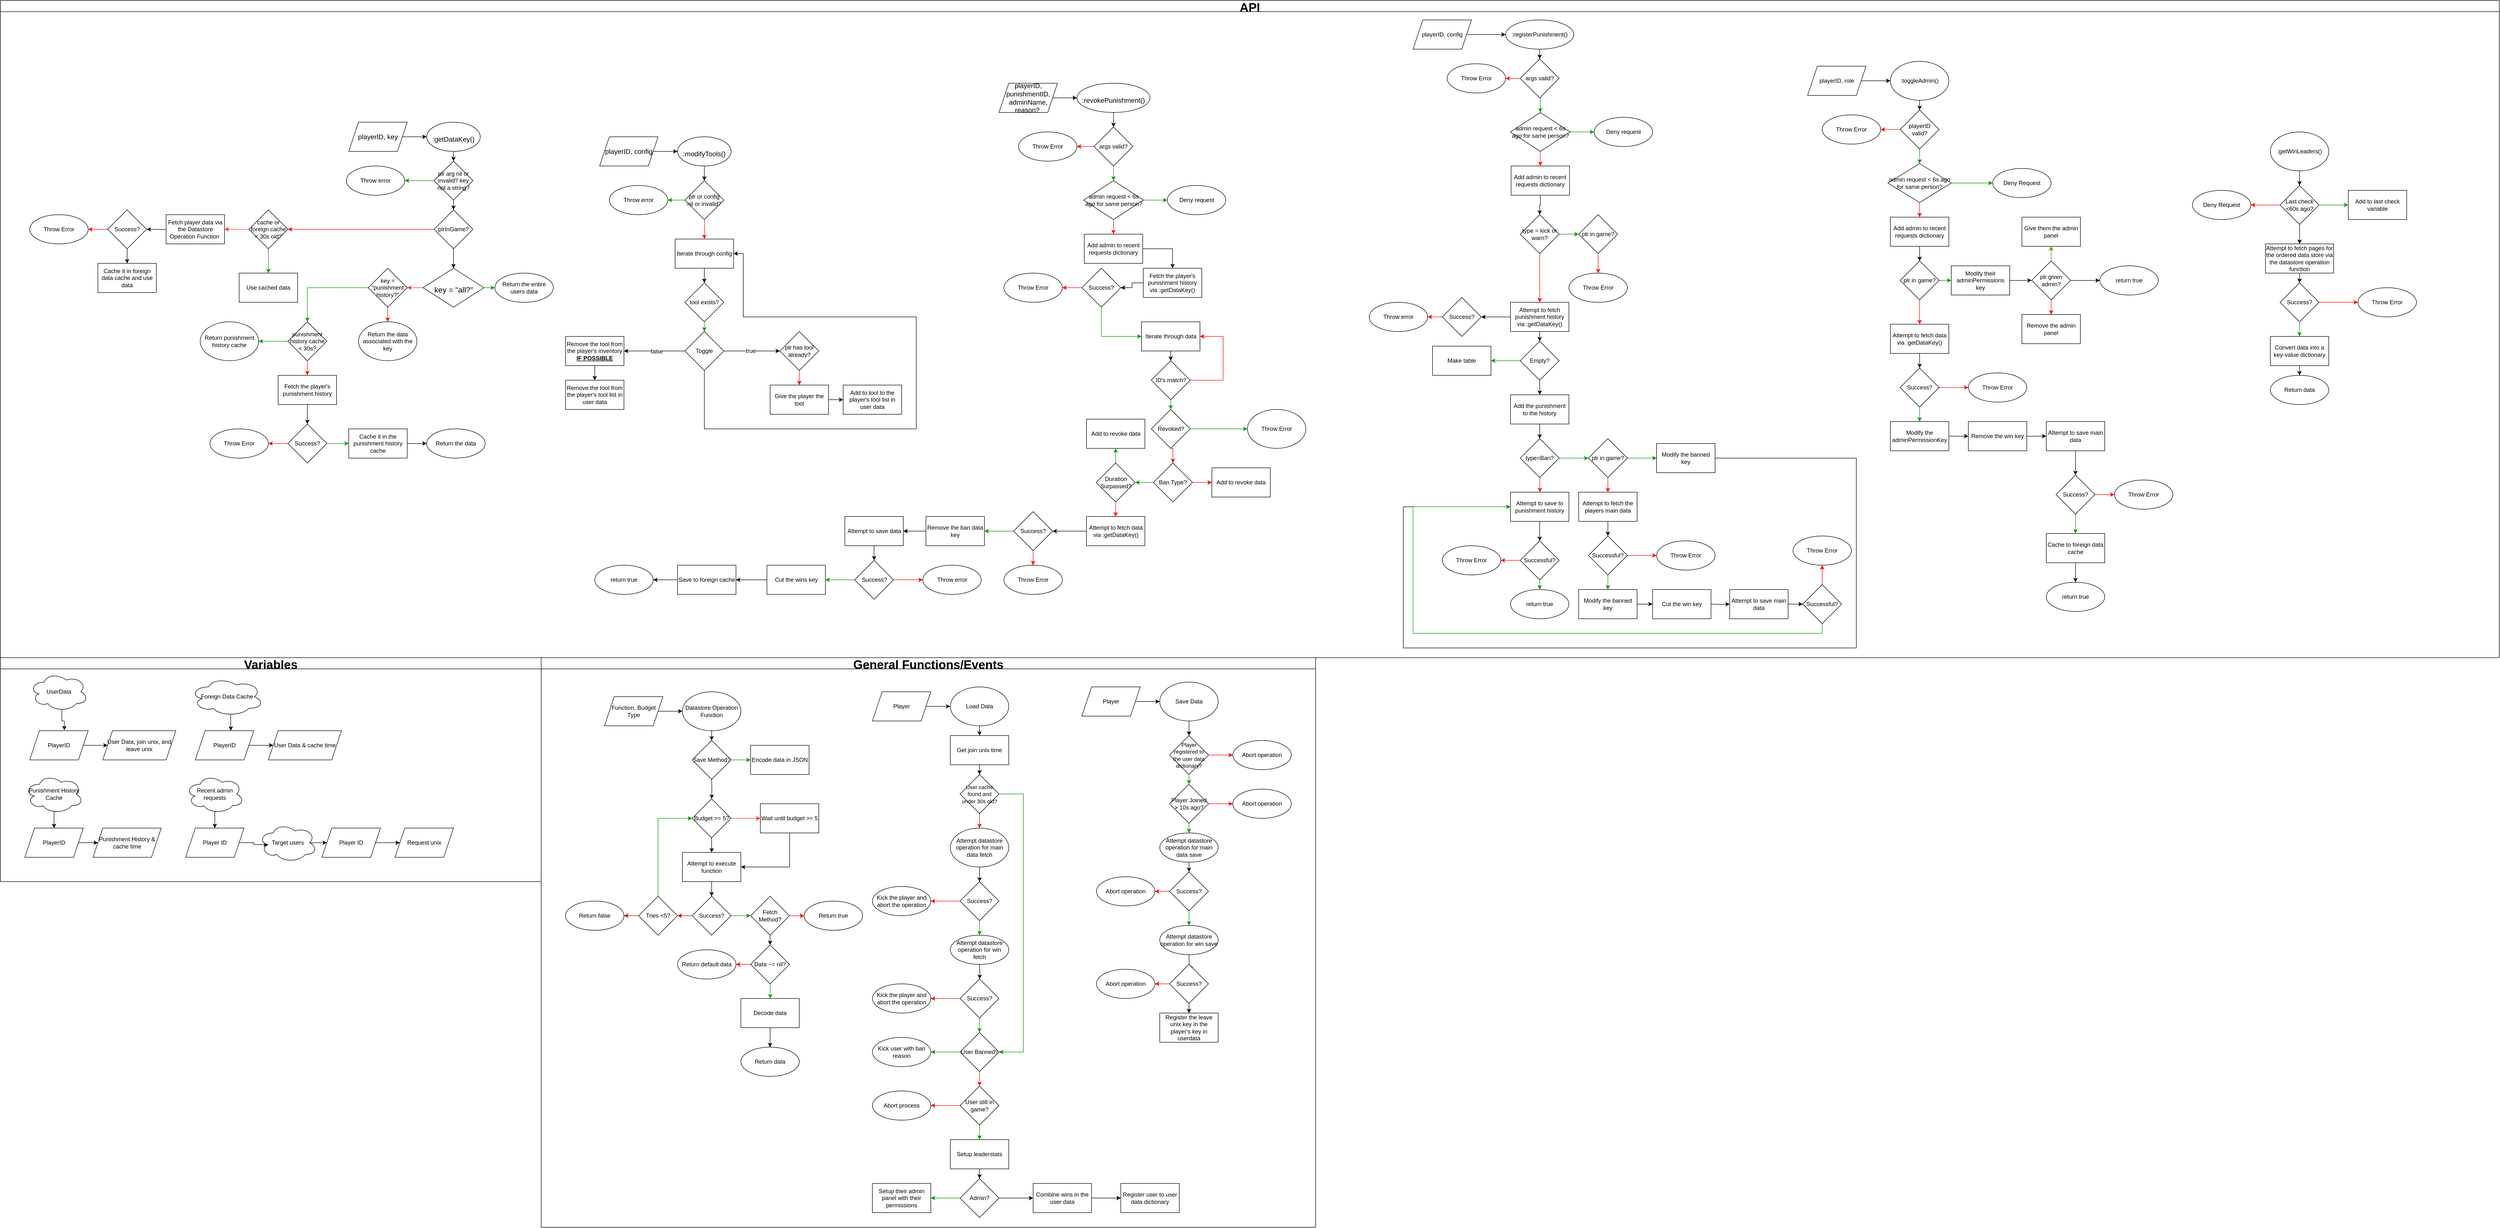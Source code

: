 <mxfile version="20.3.0" type="device"><diagram id="UAVpICp41Cy-mOa_mfSW" name="Page-1"><mxGraphModel dx="4612" dy="3425" grid="1" gridSize="10" guides="1" tooltips="1" connect="1" arrows="1" fold="1" page="1" pageScale="1" pageWidth="850" pageHeight="1100" math="0" shadow="0"><root><mxCell id="0"/><mxCell id="1" parent="0"/><mxCell id="8uZAnflrJb8p8_mx6R2R-6" style="edgeStyle=orthogonalEdgeStyle;rounded=0;orthogonalLoop=1;jettySize=auto;html=1;exitX=0.5;exitY=1;exitDx=0;exitDy=0;entryX=0.5;entryY=0;entryDx=0;entryDy=0;" parent="1" source="8uZAnflrJb8p8_mx6R2R-1" target="8uZAnflrJb8p8_mx6R2R-5" edge="1"><mxGeometry relative="1" as="geometry"/></mxCell><mxCell id="8uZAnflrJb8p8_mx6R2R-103" value="" style="edgeStyle=orthogonalEdgeStyle;rounded=0;orthogonalLoop=1;jettySize=auto;html=1;strokeColor=#009900;" parent="1" source="8uZAnflrJb8p8_mx6R2R-1" edge="1"><mxGeometry relative="1" as="geometry"><mxPoint x="-40" y="140" as="targetPoint"/></mxGeometry></mxCell><mxCell id="8uZAnflrJb8p8_mx6R2R-1" value="Load Data" style="ellipse;whiteSpace=wrap;html=1;" parent="1" vertex="1"><mxGeometry x="40" y="100" width="120" height="80" as="geometry"/></mxCell><mxCell id="8uZAnflrJb8p8_mx6R2R-3" style="edgeStyle=orthogonalEdgeStyle;rounded=0;orthogonalLoop=1;jettySize=auto;html=1;exitX=1;exitY=0.5;exitDx=0;exitDy=0;" parent="1" source="8uZAnflrJb8p8_mx6R2R-2" target="8uZAnflrJb8p8_mx6R2R-1" edge="1"><mxGeometry relative="1" as="geometry"/></mxCell><mxCell id="8uZAnflrJb8p8_mx6R2R-2" value="Player" style="shape=parallelogram;perimeter=parallelogramPerimeter;whiteSpace=wrap;html=1;fixedSize=1;" parent="1" vertex="1"><mxGeometry x="-120" y="110" width="120" height="60" as="geometry"/></mxCell><mxCell id="8uZAnflrJb8p8_mx6R2R-17" value="" style="edgeStyle=orthogonalEdgeStyle;rounded=0;orthogonalLoop=1;jettySize=auto;html=1;strokeColor=#FF0000;" parent="1" edge="1"><mxGeometry relative="1" as="geometry"><mxPoint x="100" y="360" as="sourcePoint"/><mxPoint x="100" y="390" as="targetPoint"/></mxGeometry></mxCell><mxCell id="8uZAnflrJb8p8_mx6R2R-143" value="" style="edgeStyle=orthogonalEdgeStyle;rounded=0;orthogonalLoop=1;jettySize=auto;html=1;strokeColor=#000000;fontSize=11;" parent="1" source="8uZAnflrJb8p8_mx6R2R-5" target="8uZAnflrJb8p8_mx6R2R-142" edge="1"><mxGeometry relative="1" as="geometry"/></mxCell><mxCell id="8uZAnflrJb8p8_mx6R2R-5" value="Get join unix time" style="rounded=0;whiteSpace=wrap;html=1;" parent="1" vertex="1"><mxGeometry x="40" y="200" width="120" height="60" as="geometry"/></mxCell><mxCell id="8uZAnflrJb8p8_mx6R2R-55" value="" style="edgeStyle=orthogonalEdgeStyle;rounded=0;orthogonalLoop=1;jettySize=auto;html=1;strokeColor=#009900;" parent="1" source="8uZAnflrJb8p8_mx6R2R-50" target="8uZAnflrJb8p8_mx6R2R-54" edge="1"><mxGeometry relative="1" as="geometry"/></mxCell><mxCell id="8uZAnflrJb8p8_mx6R2R-57" value="" style="edgeStyle=orthogonalEdgeStyle;rounded=0;orthogonalLoop=1;jettySize=auto;html=1;strokeColor=#FF0000;" parent="1" source="8uZAnflrJb8p8_mx6R2R-50" edge="1"><mxGeometry relative="1" as="geometry"><mxPoint x="100" y="920" as="targetPoint"/></mxGeometry></mxCell><mxCell id="8uZAnflrJb8p8_mx6R2R-50" value="User Banned?" style="rhombus;whiteSpace=wrap;html=1;" parent="1" vertex="1"><mxGeometry x="60" y="810" width="80" height="80" as="geometry"/></mxCell><mxCell id="8uZAnflrJb8p8_mx6R2R-54" value="Kick user with ban reason" style="ellipse;whiteSpace=wrap;html=1;" parent="1" vertex="1"><mxGeometry x="-120" y="820" width="120" height="60" as="geometry"/></mxCell><mxCell id="8uZAnflrJb8p8_mx6R2R-60" value="" style="edgeStyle=orthogonalEdgeStyle;rounded=0;orthogonalLoop=1;jettySize=auto;html=1;strokeColor=#FF0000;" parent="1" source="8uZAnflrJb8p8_mx6R2R-58" target="8uZAnflrJb8p8_mx6R2R-59" edge="1"><mxGeometry relative="1" as="geometry"/></mxCell><mxCell id="8uZAnflrJb8p8_mx6R2R-62" value="" style="edgeStyle=orthogonalEdgeStyle;rounded=0;orthogonalLoop=1;jettySize=auto;html=1;strokeColor=#009900;" parent="1" source="8uZAnflrJb8p8_mx6R2R-58" target="8uZAnflrJb8p8_mx6R2R-61" edge="1"><mxGeometry relative="1" as="geometry"/></mxCell><mxCell id="8uZAnflrJb8p8_mx6R2R-58" value="User still in game?" style="rhombus;whiteSpace=wrap;html=1;" parent="1" vertex="1"><mxGeometry x="60" y="920" width="80" height="80" as="geometry"/></mxCell><mxCell id="8uZAnflrJb8p8_mx6R2R-59" value="Abort process" style="ellipse;whiteSpace=wrap;html=1;" parent="1" vertex="1"><mxGeometry x="-120" y="930" width="120" height="60" as="geometry"/></mxCell><mxCell id="G5jLoPMT0OF3vz7_RqWS-106" value="" style="edgeStyle=orthogonalEdgeStyle;rounded=0;orthogonalLoop=1;jettySize=auto;html=1;strokeColor=#000000;fontSize=25;" edge="1" parent="1" source="8uZAnflrJb8p8_mx6R2R-61" target="G5jLoPMT0OF3vz7_RqWS-105"><mxGeometry relative="1" as="geometry"/></mxCell><mxCell id="8uZAnflrJb8p8_mx6R2R-61" value="Setup leaderstats" style="whiteSpace=wrap;html=1;" parent="1" vertex="1"><mxGeometry x="40" y="1030" width="120" height="60" as="geometry"/></mxCell><mxCell id="qgB64Ivsyk8TQMmG3lwh-28" value="" style="edgeStyle=orthogonalEdgeStyle;rounded=0;orthogonalLoop=1;jettySize=auto;html=1;fontSize=12;" parent="1" source="8uZAnflrJb8p8_mx6R2R-65" target="qgB64Ivsyk8TQMmG3lwh-27" edge="1"><mxGeometry relative="1" as="geometry"/></mxCell><mxCell id="8uZAnflrJb8p8_mx6R2R-65" value="Datastore Operation&lt;br&gt;Function" style="ellipse;whiteSpace=wrap;html=1;" parent="1" vertex="1"><mxGeometry x="-510" y="110" width="120" height="80" as="geometry"/></mxCell><mxCell id="8uZAnflrJb8p8_mx6R2R-67" style="edgeStyle=orthogonalEdgeStyle;rounded=0;orthogonalLoop=1;jettySize=auto;html=1;exitX=1;exitY=0.5;exitDx=0;exitDy=0;entryX=0;entryY=0.5;entryDx=0;entryDy=0;strokeColor=#000000;" parent="1" source="8uZAnflrJb8p8_mx6R2R-66" target="8uZAnflrJb8p8_mx6R2R-65" edge="1"><mxGeometry relative="1" as="geometry"/></mxCell><mxCell id="8uZAnflrJb8p8_mx6R2R-66" value="Function, Budget Type" style="shape=parallelogram;perimeter=parallelogramPerimeter;whiteSpace=wrap;html=1;fixedSize=1;" parent="1" vertex="1"><mxGeometry x="-670" y="120" width="120" height="60" as="geometry"/></mxCell><mxCell id="8uZAnflrJb8p8_mx6R2R-89" value="" style="edgeStyle=orthogonalEdgeStyle;rounded=0;orthogonalLoop=1;jettySize=auto;html=1;strokeColor=#000000;" parent="1" source="8uZAnflrJb8p8_mx6R2R-87" target="8uZAnflrJb8p8_mx6R2R-88" edge="1"><mxGeometry relative="1" as="geometry"/></mxCell><mxCell id="8uZAnflrJb8p8_mx6R2R-87" value="Attempt datastore operation for main data fetch" style="ellipse;whiteSpace=wrap;html=1;" parent="1" vertex="1"><mxGeometry x="40" y="390" width="120" height="80" as="geometry"/></mxCell><mxCell id="8uZAnflrJb8p8_mx6R2R-93" value="" style="edgeStyle=orthogonalEdgeStyle;rounded=0;orthogonalLoop=1;jettySize=auto;html=1;strokeColor=#FF0000;" parent="1" source="8uZAnflrJb8p8_mx6R2R-88" target="8uZAnflrJb8p8_mx6R2R-92" edge="1"><mxGeometry relative="1" as="geometry"/></mxCell><mxCell id="8uZAnflrJb8p8_mx6R2R-95" value="" style="edgeStyle=orthogonalEdgeStyle;rounded=0;orthogonalLoop=1;jettySize=auto;html=1;strokeColor=#009900;" parent="1" source="8uZAnflrJb8p8_mx6R2R-88" target="8uZAnflrJb8p8_mx6R2R-94" edge="1"><mxGeometry relative="1" as="geometry"/></mxCell><mxCell id="8uZAnflrJb8p8_mx6R2R-88" value="Success?" style="rhombus;whiteSpace=wrap;html=1;" parent="1" vertex="1"><mxGeometry x="60" y="500" width="80" height="80" as="geometry"/></mxCell><mxCell id="8uZAnflrJb8p8_mx6R2R-92" value="Kick the player and abort the operation" style="ellipse;whiteSpace=wrap;html=1;" parent="1" vertex="1"><mxGeometry x="-120" y="510" width="120" height="60" as="geometry"/></mxCell><mxCell id="8uZAnflrJb8p8_mx6R2R-94" value="Attempt datastore operation for win fetch" style="ellipse;whiteSpace=wrap;html=1;" parent="1" vertex="1"><mxGeometry x="40" y="610" width="120" height="60" as="geometry"/></mxCell><mxCell id="8uZAnflrJb8p8_mx6R2R-96" value="" style="edgeStyle=orthogonalEdgeStyle;rounded=0;orthogonalLoop=1;jettySize=auto;html=1;strokeColor=#000000;" parent="1" target="8uZAnflrJb8p8_mx6R2R-99" edge="1"><mxGeometry relative="1" as="geometry"><mxPoint x="100" y="670" as="sourcePoint"/></mxGeometry></mxCell><mxCell id="8uZAnflrJb8p8_mx6R2R-97" value="" style="edgeStyle=orthogonalEdgeStyle;rounded=0;orthogonalLoop=1;jettySize=auto;html=1;strokeColor=#FF0000;" parent="1" source="8uZAnflrJb8p8_mx6R2R-99" target="8uZAnflrJb8p8_mx6R2R-100" edge="1"><mxGeometry relative="1" as="geometry"/></mxCell><mxCell id="8uZAnflrJb8p8_mx6R2R-98" value="" style="edgeStyle=orthogonalEdgeStyle;rounded=0;orthogonalLoop=1;jettySize=auto;html=1;strokeColor=#009900;" parent="1" source="8uZAnflrJb8p8_mx6R2R-99" edge="1"><mxGeometry relative="1" as="geometry"><mxPoint x="100" y="810" as="targetPoint"/></mxGeometry></mxCell><mxCell id="8uZAnflrJb8p8_mx6R2R-99" value="Success?" style="rhombus;whiteSpace=wrap;html=1;" parent="1" vertex="1"><mxGeometry x="60" y="700" width="80" height="80" as="geometry"/></mxCell><mxCell id="8uZAnflrJb8p8_mx6R2R-100" value="Kick the player and abort the operation" style="ellipse;whiteSpace=wrap;html=1;" parent="1" vertex="1"><mxGeometry x="-120" y="710" width="120" height="60" as="geometry"/></mxCell><mxCell id="8uZAnflrJb8p8_mx6R2R-104" style="edgeStyle=orthogonalEdgeStyle;rounded=0;orthogonalLoop=1;jettySize=auto;html=1;exitX=0.5;exitY=1;exitDx=0;exitDy=0;entryX=0.5;entryY=0;entryDx=0;entryDy=0;strokeColor=#009900;" parent="1" edge="1"><mxGeometry relative="1" as="geometry"><mxPoint x="530" y="300" as="targetPoint"/><mxPoint x="530" y="280" as="sourcePoint"/></mxGeometry></mxCell><mxCell id="8uZAnflrJb8p8_mx6R2R-105" value="" style="edgeStyle=orthogonalEdgeStyle;rounded=0;orthogonalLoop=1;jettySize=auto;html=1;strokeColor=#009900;" parent="1" source="8uZAnflrJb8p8_mx6R2R-106" edge="1"><mxGeometry relative="1" as="geometry"><mxPoint x="390" y="130" as="targetPoint"/></mxGeometry></mxCell><mxCell id="8uZAnflrJb8p8_mx6R2R-115" value="" style="edgeStyle=orthogonalEdgeStyle;rounded=0;orthogonalLoop=1;jettySize=auto;html=1;strokeColor=#000000;" parent="1" source="8uZAnflrJb8p8_mx6R2R-106" target="8uZAnflrJb8p8_mx6R2R-114" edge="1"><mxGeometry relative="1" as="geometry"/></mxCell><mxCell id="8uZAnflrJb8p8_mx6R2R-106" value="Save Data" style="ellipse;whiteSpace=wrap;html=1;" parent="1" vertex="1"><mxGeometry x="470" y="90" width="120" height="80" as="geometry"/></mxCell><mxCell id="8uZAnflrJb8p8_mx6R2R-107" style="edgeStyle=orthogonalEdgeStyle;rounded=0;orthogonalLoop=1;jettySize=auto;html=1;exitX=1;exitY=0.5;exitDx=0;exitDy=0;" parent="1" source="8uZAnflrJb8p8_mx6R2R-108" target="8uZAnflrJb8p8_mx6R2R-106" edge="1"><mxGeometry relative="1" as="geometry"/></mxCell><mxCell id="8uZAnflrJb8p8_mx6R2R-108" value="Player" style="shape=parallelogram;perimeter=parallelogramPerimeter;whiteSpace=wrap;html=1;fixedSize=1;" parent="1" vertex="1"><mxGeometry x="310" y="100" width="120" height="60" as="geometry"/></mxCell><mxCell id="8uZAnflrJb8p8_mx6R2R-111" value="" style="edgeStyle=orthogonalEdgeStyle;rounded=0;orthogonalLoop=1;jettySize=auto;html=1;strokeColor=#FF0000;" parent="1" source="8uZAnflrJb8p8_mx6R2R-109" target="8uZAnflrJb8p8_mx6R2R-110" edge="1"><mxGeometry relative="1" as="geometry"/></mxCell><mxCell id="8uZAnflrJb8p8_mx6R2R-121" value="" style="edgeStyle=orthogonalEdgeStyle;rounded=0;orthogonalLoop=1;jettySize=auto;html=1;strokeColor=#009900;fontSize=11;" parent="1" source="8uZAnflrJb8p8_mx6R2R-109" target="8uZAnflrJb8p8_mx6R2R-120" edge="1"><mxGeometry relative="1" as="geometry"/></mxCell><mxCell id="8uZAnflrJb8p8_mx6R2R-109" value="Player Joined &amp;gt; 10s ago?" style="rhombus;whiteSpace=wrap;html=1;" parent="1" vertex="1"><mxGeometry x="490" y="300" width="80" height="80" as="geometry"/></mxCell><mxCell id="8uZAnflrJb8p8_mx6R2R-110" value="Abort operation" style="ellipse;whiteSpace=wrap;html=1;" parent="1" vertex="1"><mxGeometry x="620" y="310" width="120" height="60" as="geometry"/></mxCell><mxCell id="8uZAnflrJb8p8_mx6R2R-117" value="" style="edgeStyle=orthogonalEdgeStyle;rounded=0;orthogonalLoop=1;jettySize=auto;html=1;strokeColor=#FF0000;fontSize=11;" parent="1" source="8uZAnflrJb8p8_mx6R2R-114" target="8uZAnflrJb8p8_mx6R2R-116" edge="1"><mxGeometry relative="1" as="geometry"/></mxCell><mxCell id="8uZAnflrJb8p8_mx6R2R-114" value="&lt;font style=&quot;font-size: 11px;&quot;&gt;Player registered to the user data dictionary?&lt;/font&gt;" style="rhombus;whiteSpace=wrap;html=1;" parent="1" vertex="1"><mxGeometry x="490" y="200" width="80" height="80" as="geometry"/></mxCell><mxCell id="8uZAnflrJb8p8_mx6R2R-116" value="Abort operation" style="ellipse;whiteSpace=wrap;html=1;" parent="1" vertex="1"><mxGeometry x="620" y="210" width="120" height="60" as="geometry"/></mxCell><mxCell id="8uZAnflrJb8p8_mx6R2R-123" value="" style="edgeStyle=orthogonalEdgeStyle;rounded=0;orthogonalLoop=1;jettySize=auto;html=1;strokeColor=#000000;fontSize=11;" parent="1" source="8uZAnflrJb8p8_mx6R2R-120" target="8uZAnflrJb8p8_mx6R2R-122" edge="1"><mxGeometry relative="1" as="geometry"/></mxCell><mxCell id="8uZAnflrJb8p8_mx6R2R-120" value="Attempt datastore operation for main data save" style="ellipse;whiteSpace=wrap;html=1;" parent="1" vertex="1"><mxGeometry x="470" y="400" width="120" height="60" as="geometry"/></mxCell><mxCell id="8uZAnflrJb8p8_mx6R2R-125" value="" style="edgeStyle=orthogonalEdgeStyle;rounded=0;orthogonalLoop=1;jettySize=auto;html=1;strokeColor=#FF0000;fontSize=11;" parent="1" source="8uZAnflrJb8p8_mx6R2R-122" target="8uZAnflrJb8p8_mx6R2R-124" edge="1"><mxGeometry relative="1" as="geometry"/></mxCell><mxCell id="8uZAnflrJb8p8_mx6R2R-127" value="" style="edgeStyle=orthogonalEdgeStyle;rounded=0;orthogonalLoop=1;jettySize=auto;html=1;strokeColor=#009900;fontSize=11;" parent="1" source="8uZAnflrJb8p8_mx6R2R-122" target="8uZAnflrJb8p8_mx6R2R-126" edge="1"><mxGeometry relative="1" as="geometry"/></mxCell><mxCell id="8uZAnflrJb8p8_mx6R2R-122" value="Success?" style="rhombus;whiteSpace=wrap;html=1;" parent="1" vertex="1"><mxGeometry x="490" y="480" width="80" height="80" as="geometry"/></mxCell><mxCell id="8uZAnflrJb8p8_mx6R2R-124" value="Abort operation" style="ellipse;whiteSpace=wrap;html=1;" parent="1" vertex="1"><mxGeometry x="340" y="490" width="120" height="60" as="geometry"/></mxCell><mxCell id="8uZAnflrJb8p8_mx6R2R-126" value="Attempt datastore operation for win save" style="ellipse;whiteSpace=wrap;html=1;" parent="1" vertex="1"><mxGeometry x="470" y="590" width="120" height="60" as="geometry"/></mxCell><mxCell id="8uZAnflrJb8p8_mx6R2R-134" value="" style="edgeStyle=orthogonalEdgeStyle;rounded=0;orthogonalLoop=1;jettySize=auto;html=1;strokeColor=#000000;fontSize=11;" parent="1" target="8uZAnflrJb8p8_mx6R2R-137" edge="1"><mxGeometry relative="1" as="geometry"><mxPoint x="530" y="650" as="sourcePoint"/></mxGeometry></mxCell><mxCell id="8uZAnflrJb8p8_mx6R2R-135" value="" style="edgeStyle=orthogonalEdgeStyle;rounded=0;orthogonalLoop=1;jettySize=auto;html=1;strokeColor=#FF0000;fontSize=11;" parent="1" source="8uZAnflrJb8p8_mx6R2R-137" target="8uZAnflrJb8p8_mx6R2R-138" edge="1"><mxGeometry relative="1" as="geometry"/></mxCell><mxCell id="8uZAnflrJb8p8_mx6R2R-141" value="" style="edgeStyle=orthogonalEdgeStyle;rounded=0;orthogonalLoop=1;jettySize=auto;html=1;strokeColor=#000000;fontSize=11;" parent="1" source="8uZAnflrJb8p8_mx6R2R-137" target="8uZAnflrJb8p8_mx6R2R-140" edge="1"><mxGeometry relative="1" as="geometry"/></mxCell><mxCell id="8uZAnflrJb8p8_mx6R2R-137" value="Success?" style="rhombus;whiteSpace=wrap;html=1;" parent="1" vertex="1"><mxGeometry x="490" y="670" width="80" height="80" as="geometry"/></mxCell><mxCell id="8uZAnflrJb8p8_mx6R2R-138" value="Abort operation" style="ellipse;whiteSpace=wrap;html=1;" parent="1" vertex="1"><mxGeometry x="340" y="680" width="120" height="60" as="geometry"/></mxCell><mxCell id="8uZAnflrJb8p8_mx6R2R-140" value="Register the leave unix key in the player's key in userdata" style="whiteSpace=wrap;html=1;" parent="1" vertex="1"><mxGeometry x="470" y="770" width="120" height="60" as="geometry"/></mxCell><mxCell id="8uZAnflrJb8p8_mx6R2R-144" style="edgeStyle=orthogonalEdgeStyle;rounded=0;orthogonalLoop=1;jettySize=auto;html=1;exitX=1;exitY=0.5;exitDx=0;exitDy=0;entryX=1;entryY=0.5;entryDx=0;entryDy=0;strokeColor=#009900;fontSize=11;" parent="1" source="8uZAnflrJb8p8_mx6R2R-142" target="8uZAnflrJb8p8_mx6R2R-50" edge="1"><mxGeometry relative="1" as="geometry"><Array as="points"><mxPoint x="190" y="320"/><mxPoint x="190" y="850"/></Array></mxGeometry></mxCell><mxCell id="8uZAnflrJb8p8_mx6R2R-142" value="&lt;font style=&quot;font-size: 11px;&quot;&gt;User cache found and under 30s old?&lt;/font&gt;" style="rhombus;whiteSpace=wrap;html=1;rounded=0;" parent="1" vertex="1"><mxGeometry x="60" y="280" width="80" height="80" as="geometry"/></mxCell><mxCell id="qgB64Ivsyk8TQMmG3lwh-11" value="Variables" style="swimlane;fontSize=25;" parent="1" vertex="1"><mxGeometry x="-1910" y="40" width="1110" height="460" as="geometry"><mxRectangle x="-1540" y="-490" width="150" height="40" as="alternateBounds"/></mxGeometry></mxCell><mxCell id="qgB64Ivsyk8TQMmG3lwh-113" style="edgeStyle=orthogonalEdgeStyle;rounded=0;orthogonalLoop=1;jettySize=auto;html=1;exitX=0.55;exitY=0.95;exitDx=0;exitDy=0;exitPerimeter=0;entryX=0.608;entryY=0;entryDx=0;entryDy=0;entryPerimeter=0;shadow=0;strokeColor=#000000;fontSize=12;" parent="qgB64Ivsyk8TQMmG3lwh-11" source="qgB64Ivsyk8TQMmG3lwh-105" target="qgB64Ivsyk8TQMmG3lwh-111" edge="1"><mxGeometry relative="1" as="geometry"/></mxCell><mxCell id="qgB64Ivsyk8TQMmG3lwh-105" value="Foreign Data Cache" style="ellipse;shape=cloud;whiteSpace=wrap;html=1;fontSize=12;" parent="qgB64Ivsyk8TQMmG3lwh-11" vertex="1"><mxGeometry x="390" y="40" width="150" height="80" as="geometry"/></mxCell><mxCell id="qgB64Ivsyk8TQMmG3lwh-111" value="PlayerID" style="shape=parallelogram;perimeter=parallelogramPerimeter;whiteSpace=wrap;html=1;fixedSize=1;" parent="qgB64Ivsyk8TQMmG3lwh-11" vertex="1"><mxGeometry x="400" y="150" width="120" height="60" as="geometry"/></mxCell><mxCell id="qgB64Ivsyk8TQMmG3lwh-112" value="User Data &amp;amp; cache time" style="shape=parallelogram;perimeter=parallelogramPerimeter;whiteSpace=wrap;html=1;fixedSize=1;" parent="qgB64Ivsyk8TQMmG3lwh-11" vertex="1"><mxGeometry x="550" y="150" width="150" height="60" as="geometry"/></mxCell><mxCell id="qgB64Ivsyk8TQMmG3lwh-110" value="" style="edgeStyle=orthogonalEdgeStyle;rounded=0;orthogonalLoop=1;jettySize=auto;html=1;" parent="qgB64Ivsyk8TQMmG3lwh-11" source="qgB64Ivsyk8TQMmG3lwh-111" target="qgB64Ivsyk8TQMmG3lwh-112" edge="1"><mxGeometry relative="1" as="geometry"/></mxCell><mxCell id="qgB64Ivsyk8TQMmG3lwh-176" style="edgeStyle=orthogonalEdgeStyle;rounded=0;orthogonalLoop=1;jettySize=auto;html=1;exitX=0.55;exitY=0.95;exitDx=0;exitDy=0;exitPerimeter=0;entryX=0.5;entryY=0;entryDx=0;entryDy=0;shadow=0;strokeColor=#000000;fontSize=12;" parent="qgB64Ivsyk8TQMmG3lwh-11" source="qgB64Ivsyk8TQMmG3lwh-154" target="qgB64Ivsyk8TQMmG3lwh-173" edge="1"><mxGeometry relative="1" as="geometry"/></mxCell><mxCell id="qgB64Ivsyk8TQMmG3lwh-154" value="Punishment History Cache" style="ellipse;shape=cloud;whiteSpace=wrap;html=1;fontSize=12;" parent="qgB64Ivsyk8TQMmG3lwh-11" vertex="1"><mxGeometry x="50" y="240" width="120" height="80" as="geometry"/></mxCell><mxCell id="qgB64Ivsyk8TQMmG3lwh-173" value="PlayerID" style="shape=parallelogram;perimeter=parallelogramPerimeter;whiteSpace=wrap;html=1;fixedSize=1;fontSize=12;" parent="qgB64Ivsyk8TQMmG3lwh-11" vertex="1"><mxGeometry x="50" y="350" width="120" height="60" as="geometry"/></mxCell><mxCell id="qgB64Ivsyk8TQMmG3lwh-174" value="Punishment History &amp;amp; cache time" style="shape=parallelogram;perimeter=parallelogramPerimeter;whiteSpace=wrap;html=1;fixedSize=1;fontSize=12;" parent="qgB64Ivsyk8TQMmG3lwh-11" vertex="1"><mxGeometry x="190" y="350" width="140" height="60" as="geometry"/></mxCell><mxCell id="qgB64Ivsyk8TQMmG3lwh-175" value="" style="edgeStyle=orthogonalEdgeStyle;rounded=0;orthogonalLoop=1;jettySize=auto;html=1;shadow=0;strokeColor=#000000;fontSize=12;" parent="qgB64Ivsyk8TQMmG3lwh-11" source="qgB64Ivsyk8TQMmG3lwh-173" target="qgB64Ivsyk8TQMmG3lwh-174" edge="1"><mxGeometry relative="1" as="geometry"/></mxCell><mxCell id="G5jLoPMT0OF3vz7_RqWS-116" style="edgeStyle=orthogonalEdgeStyle;rounded=0;orthogonalLoop=1;jettySize=auto;html=1;exitX=0.55;exitY=0.95;exitDx=0;exitDy=0;exitPerimeter=0;entryX=0.5;entryY=0;entryDx=0;entryDy=0;strokeColor=#000000;fontSize=12;" edge="1" parent="qgB64Ivsyk8TQMmG3lwh-11" source="G5jLoPMT0OF3vz7_RqWS-111" target="G5jLoPMT0OF3vz7_RqWS-112"><mxGeometry relative="1" as="geometry"/></mxCell><mxCell id="G5jLoPMT0OF3vz7_RqWS-111" value="Recent admin requests" style="ellipse;shape=cloud;whiteSpace=wrap;html=1;fontSize=12;" vertex="1" parent="qgB64Ivsyk8TQMmG3lwh-11"><mxGeometry x="380" y="240" width="120" height="80" as="geometry"/></mxCell><mxCell id="G5jLoPMT0OF3vz7_RqWS-124" style="edgeStyle=orthogonalEdgeStyle;rounded=0;orthogonalLoop=1;jettySize=auto;html=1;exitX=1;exitY=0.5;exitDx=0;exitDy=0;entryX=0.16;entryY=0.55;entryDx=0;entryDy=0;entryPerimeter=0;strokeColor=#000000;fontSize=12;" edge="1" parent="qgB64Ivsyk8TQMmG3lwh-11" source="G5jLoPMT0OF3vz7_RqWS-112" target="G5jLoPMT0OF3vz7_RqWS-117"><mxGeometry relative="1" as="geometry"/></mxCell><mxCell id="G5jLoPMT0OF3vz7_RqWS-112" value="Player ID" style="shape=parallelogram;perimeter=parallelogramPerimeter;whiteSpace=wrap;html=1;fixedSize=1;fontSize=12;" vertex="1" parent="qgB64Ivsyk8TQMmG3lwh-11"><mxGeometry x="380" y="350" width="120" height="60" as="geometry"/></mxCell><mxCell id="G5jLoPMT0OF3vz7_RqWS-122" style="edgeStyle=orthogonalEdgeStyle;rounded=0;orthogonalLoop=1;jettySize=auto;html=1;exitX=0.875;exitY=0.5;exitDx=0;exitDy=0;exitPerimeter=0;strokeColor=#000000;fontSize=12;" edge="1" parent="qgB64Ivsyk8TQMmG3lwh-11" source="G5jLoPMT0OF3vz7_RqWS-117" target="G5jLoPMT0OF3vz7_RqWS-118"><mxGeometry relative="1" as="geometry"/></mxCell><mxCell id="G5jLoPMT0OF3vz7_RqWS-117" value="Target users" style="ellipse;shape=cloud;whiteSpace=wrap;html=1;fontSize=12;" vertex="1" parent="qgB64Ivsyk8TQMmG3lwh-11"><mxGeometry x="530" y="340" width="120" height="80" as="geometry"/></mxCell><mxCell id="G5jLoPMT0OF3vz7_RqWS-118" value="Player ID" style="shape=parallelogram;perimeter=parallelogramPerimeter;whiteSpace=wrap;html=1;fixedSize=1;fontSize=12;" vertex="1" parent="qgB64Ivsyk8TQMmG3lwh-11"><mxGeometry x="660" y="350" width="120" height="60" as="geometry"/></mxCell><mxCell id="qgB64Ivsyk8TQMmG3lwh-1" value="UserData" style="ellipse;shape=cloud;whiteSpace=wrap;html=1;" parent="qgB64Ivsyk8TQMmG3lwh-11" vertex="1"><mxGeometry x="60" y="30" width="120" height="80" as="geometry"/></mxCell><mxCell id="qgB64Ivsyk8TQMmG3lwh-2" value="PlayerID" style="shape=parallelogram;perimeter=parallelogramPerimeter;whiteSpace=wrap;html=1;fixedSize=1;" parent="qgB64Ivsyk8TQMmG3lwh-11" vertex="1"><mxGeometry x="60" y="150" width="120" height="60" as="geometry"/></mxCell><mxCell id="qgB64Ivsyk8TQMmG3lwh-8" style="edgeStyle=orthogonalEdgeStyle;rounded=0;orthogonalLoop=1;jettySize=auto;html=1;exitX=0.55;exitY=0.95;exitDx=0;exitDy=0;exitPerimeter=0;entryX=0.592;entryY=-0.017;entryDx=0;entryDy=0;entryPerimeter=0;" parent="qgB64Ivsyk8TQMmG3lwh-11" source="qgB64Ivsyk8TQMmG3lwh-1" target="qgB64Ivsyk8TQMmG3lwh-2" edge="1"><mxGeometry relative="1" as="geometry"/></mxCell><mxCell id="qgB64Ivsyk8TQMmG3lwh-4" value="User Data, join unix, and leave unix" style="shape=parallelogram;perimeter=parallelogramPerimeter;whiteSpace=wrap;html=1;fixedSize=1;" parent="qgB64Ivsyk8TQMmG3lwh-11" vertex="1"><mxGeometry x="210" y="150" width="150" height="60" as="geometry"/></mxCell><mxCell id="qgB64Ivsyk8TQMmG3lwh-5" value="" style="edgeStyle=orthogonalEdgeStyle;rounded=0;orthogonalLoop=1;jettySize=auto;html=1;" parent="qgB64Ivsyk8TQMmG3lwh-11" source="qgB64Ivsyk8TQMmG3lwh-2" target="qgB64Ivsyk8TQMmG3lwh-4" edge="1"><mxGeometry relative="1" as="geometry"/></mxCell><mxCell id="G5jLoPMT0OF3vz7_RqWS-120" value="Request unix" style="shape=parallelogram;perimeter=parallelogramPerimeter;whiteSpace=wrap;html=1;fixedSize=1;fontSize=12;" vertex="1" parent="qgB64Ivsyk8TQMmG3lwh-11"><mxGeometry x="810" y="350" width="120" height="60" as="geometry"/></mxCell><mxCell id="G5jLoPMT0OF3vz7_RqWS-121" value="" style="edgeStyle=orthogonalEdgeStyle;rounded=0;orthogonalLoop=1;jettySize=auto;html=1;strokeColor=#000000;fontSize=12;" edge="1" parent="qgB64Ivsyk8TQMmG3lwh-11" source="G5jLoPMT0OF3vz7_RqWS-118" target="G5jLoPMT0OF3vz7_RqWS-120"><mxGeometry relative="1" as="geometry"/></mxCell><mxCell id="qgB64Ivsyk8TQMmG3lwh-12" value="General Functions/Events" style="swimlane;fontSize=25;" parent="1" vertex="1"><mxGeometry x="-800" y="40" width="1590" height="1170" as="geometry"><mxRectangle x="-800" y="40" width="350" height="40" as="alternateBounds"/></mxGeometry></mxCell><mxCell id="8uZAnflrJb8p8_mx6R2R-63" value="Register user to user data dictionary" style="whiteSpace=wrap;html=1;" parent="qgB64Ivsyk8TQMmG3lwh-12" vertex="1"><mxGeometry x="1190" y="1080" width="120" height="60" as="geometry"/></mxCell><mxCell id="qgB64Ivsyk8TQMmG3lwh-16" style="edgeStyle=orthogonalEdgeStyle;rounded=0;orthogonalLoop=1;jettySize=auto;html=1;exitX=1;exitY=0.5;exitDx=0;exitDy=0;entryX=0;entryY=0.5;entryDx=0;entryDy=0;fontSize=12;" parent="qgB64Ivsyk8TQMmG3lwh-12" source="qgB64Ivsyk8TQMmG3lwh-14" target="8uZAnflrJb8p8_mx6R2R-63" edge="1"><mxGeometry relative="1" as="geometry"/></mxCell><mxCell id="qgB64Ivsyk8TQMmG3lwh-14" value="Combine wins in the user data" style="whiteSpace=wrap;html=1;" parent="qgB64Ivsyk8TQMmG3lwh-12" vertex="1"><mxGeometry x="1010" y="1080" width="120" height="60" as="geometry"/></mxCell><mxCell id="8uZAnflrJb8p8_mx6R2R-83" style="edgeStyle=orthogonalEdgeStyle;rounded=0;orthogonalLoop=1;jettySize=auto;html=1;exitX=0.5;exitY=1;exitDx=0;exitDy=0;entryX=0.5;entryY=0;entryDx=0;entryDy=0;strokeColor=#000000;" parent="qgB64Ivsyk8TQMmG3lwh-12" target="8uZAnflrJb8p8_mx6R2R-76" edge="1"><mxGeometry relative="1" as="geometry"><mxPoint x="350" y="250" as="sourcePoint"/></mxGeometry></mxCell><mxCell id="8uZAnflrJb8p8_mx6R2R-71" value="Attempt to execute function" style="whiteSpace=wrap;html=1;rounded=0;" parent="qgB64Ivsyk8TQMmG3lwh-12" vertex="1"><mxGeometry x="290" y="400" width="120" height="60" as="geometry"/></mxCell><mxCell id="8uZAnflrJb8p8_mx6R2R-73" value="Success?" style="rhombus;whiteSpace=wrap;html=1;rounded=0;" parent="qgB64Ivsyk8TQMmG3lwh-12" vertex="1"><mxGeometry x="310" y="490" width="80" height="80" as="geometry"/></mxCell><mxCell id="8uZAnflrJb8p8_mx6R2R-70" value="" style="edgeStyle=orthogonalEdgeStyle;rounded=0;orthogonalLoop=1;jettySize=auto;html=1;" parent="qgB64Ivsyk8TQMmG3lwh-12" source="8uZAnflrJb8p8_mx6R2R-71" target="8uZAnflrJb8p8_mx6R2R-73" edge="1"><mxGeometry relative="1" as="geometry"/></mxCell><mxCell id="8uZAnflrJb8p8_mx6R2R-75" style="edgeStyle=orthogonalEdgeStyle;rounded=0;orthogonalLoop=1;jettySize=auto;html=1;exitX=0.5;exitY=1;exitDx=0;exitDy=0;entryX=0.5;entryY=0;entryDx=0;entryDy=0;" parent="qgB64Ivsyk8TQMmG3lwh-12" source="8uZAnflrJb8p8_mx6R2R-76" target="8uZAnflrJb8p8_mx6R2R-71" edge="1"><mxGeometry relative="1" as="geometry"/></mxCell><mxCell id="8uZAnflrJb8p8_mx6R2R-76" value="Budget &amp;gt;= 5?" style="rhombus;whiteSpace=wrap;html=1;rounded=0;" parent="qgB64Ivsyk8TQMmG3lwh-12" vertex="1"><mxGeometry x="310" y="290" width="80" height="80" as="geometry"/></mxCell><mxCell id="8uZAnflrJb8p8_mx6R2R-77" style="edgeStyle=orthogonalEdgeStyle;rounded=0;orthogonalLoop=1;jettySize=auto;html=1;exitX=0.5;exitY=1;exitDx=0;exitDy=0;entryX=1;entryY=0.5;entryDx=0;entryDy=0;" parent="qgB64Ivsyk8TQMmG3lwh-12" source="8uZAnflrJb8p8_mx6R2R-78" target="8uZAnflrJb8p8_mx6R2R-71" edge="1"><mxGeometry relative="1" as="geometry"/></mxCell><mxCell id="8uZAnflrJb8p8_mx6R2R-78" value="Wait until budget &amp;gt;= 5" style="whiteSpace=wrap;html=1;rounded=0;" parent="qgB64Ivsyk8TQMmG3lwh-12" vertex="1"><mxGeometry x="450" y="300" width="120" height="60" as="geometry"/></mxCell><mxCell id="8uZAnflrJb8p8_mx6R2R-74" value="" style="edgeStyle=orthogonalEdgeStyle;rounded=0;orthogonalLoop=1;jettySize=auto;html=1;strokeColor=#FF3333;" parent="qgB64Ivsyk8TQMmG3lwh-12" source="8uZAnflrJb8p8_mx6R2R-76" target="8uZAnflrJb8p8_mx6R2R-78" edge="1"><mxGeometry relative="1" as="geometry"/></mxCell><mxCell id="8uZAnflrJb8p8_mx6R2R-79" style="edgeStyle=orthogonalEdgeStyle;rounded=0;orthogonalLoop=1;jettySize=auto;html=1;exitX=0.5;exitY=0;exitDx=0;exitDy=0;entryX=0;entryY=0.5;entryDx=0;entryDy=0;strokeColor=#009900;" parent="qgB64Ivsyk8TQMmG3lwh-12" source="8uZAnflrJb8p8_mx6R2R-81" target="8uZAnflrJb8p8_mx6R2R-76" edge="1"><mxGeometry relative="1" as="geometry"/></mxCell><mxCell id="8uZAnflrJb8p8_mx6R2R-81" value="Tries &amp;lt;5?" style="rhombus;whiteSpace=wrap;html=1;rounded=0;" parent="qgB64Ivsyk8TQMmG3lwh-12" vertex="1"><mxGeometry x="200" y="490" width="80" height="80" as="geometry"/></mxCell><mxCell id="8uZAnflrJb8p8_mx6R2R-72" value="" style="edgeStyle=orthogonalEdgeStyle;rounded=0;orthogonalLoop=1;jettySize=auto;html=1;strokeColor=#CC0000;" parent="qgB64Ivsyk8TQMmG3lwh-12" source="8uZAnflrJb8p8_mx6R2R-73" target="8uZAnflrJb8p8_mx6R2R-81" edge="1"><mxGeometry relative="1" as="geometry"/></mxCell><mxCell id="8uZAnflrJb8p8_mx6R2R-82" value="Return false" style="ellipse;whiteSpace=wrap;html=1;rounded=0;" parent="qgB64Ivsyk8TQMmG3lwh-12" vertex="1"><mxGeometry x="50" y="500" width="120" height="60" as="geometry"/></mxCell><mxCell id="8uZAnflrJb8p8_mx6R2R-80" value="" style="edgeStyle=orthogonalEdgeStyle;rounded=0;orthogonalLoop=1;jettySize=auto;html=1;strokeColor=#CC0000;" parent="qgB64Ivsyk8TQMmG3lwh-12" source="8uZAnflrJb8p8_mx6R2R-81" target="8uZAnflrJb8p8_mx6R2R-82" edge="1"><mxGeometry relative="1" as="geometry"/></mxCell><mxCell id="8uZAnflrJb8p8_mx6R2R-84" value="Return data" style="ellipse;whiteSpace=wrap;html=1;rounded=0;" parent="qgB64Ivsyk8TQMmG3lwh-12" vertex="1"><mxGeometry x="410" y="800" width="120" height="60" as="geometry"/></mxCell><mxCell id="8uZAnflrJb8p8_mx6R2R-85" value="" style="edgeStyle=orthogonalEdgeStyle;rounded=0;orthogonalLoop=1;jettySize=auto;html=1;strokeColor=#009900;" parent="qgB64Ivsyk8TQMmG3lwh-12" source="8uZAnflrJb8p8_mx6R2R-73" edge="1"><mxGeometry relative="1" as="geometry"><mxPoint x="430" y="530" as="targetPoint"/></mxGeometry></mxCell><mxCell id="qgB64Ivsyk8TQMmG3lwh-27" value="Save Method?" style="rhombus;whiteSpace=wrap;html=1;" parent="qgB64Ivsyk8TQMmG3lwh-12" vertex="1"><mxGeometry x="310" y="170" width="80" height="80" as="geometry"/></mxCell><mxCell id="qgB64Ivsyk8TQMmG3lwh-29" value="Encode data in JSON" style="whiteSpace=wrap;html=1;" parent="qgB64Ivsyk8TQMmG3lwh-12" vertex="1"><mxGeometry x="430" y="180" width="120" height="60" as="geometry"/></mxCell><mxCell id="qgB64Ivsyk8TQMmG3lwh-30" value="" style="edgeStyle=orthogonalEdgeStyle;rounded=0;orthogonalLoop=1;jettySize=auto;html=1;fontSize=12;strokeColor=#009900;" parent="qgB64Ivsyk8TQMmG3lwh-12" source="qgB64Ivsyk8TQMmG3lwh-27" target="qgB64Ivsyk8TQMmG3lwh-29" edge="1"><mxGeometry relative="1" as="geometry"/></mxCell><mxCell id="qgB64Ivsyk8TQMmG3lwh-31" value="Fetch Method?" style="rhombus;whiteSpace=wrap;html=1;fontSize=12;" parent="qgB64Ivsyk8TQMmG3lwh-12" vertex="1"><mxGeometry x="430" y="490" width="80" height="80" as="geometry"/></mxCell><mxCell id="qgB64Ivsyk8TQMmG3lwh-34" style="edgeStyle=orthogonalEdgeStyle;rounded=0;orthogonalLoop=1;jettySize=auto;html=1;exitX=0.5;exitY=1;exitDx=0;exitDy=0;entryX=0.5;entryY=0;entryDx=0;entryDy=0;strokeColor=#000000;fontSize=12;" parent="qgB64Ivsyk8TQMmG3lwh-12" source="qgB64Ivsyk8TQMmG3lwh-32" target="8uZAnflrJb8p8_mx6R2R-84" edge="1"><mxGeometry relative="1" as="geometry"/></mxCell><mxCell id="qgB64Ivsyk8TQMmG3lwh-32" value="Decode data" style="whiteSpace=wrap;html=1;" parent="qgB64Ivsyk8TQMmG3lwh-12" vertex="1"><mxGeometry x="410" y="700" width="120" height="60" as="geometry"/></mxCell><mxCell id="qgB64Ivsyk8TQMmG3lwh-33" value="" style="edgeStyle=orthogonalEdgeStyle;rounded=0;orthogonalLoop=1;jettySize=auto;html=1;strokeColor=#009900;fontSize=12;" parent="qgB64Ivsyk8TQMmG3lwh-12" target="qgB64Ivsyk8TQMmG3lwh-32" edge="1"><mxGeometry relative="1" as="geometry"><mxPoint x="470" y="670" as="sourcePoint"/></mxGeometry></mxCell><mxCell id="qgB64Ivsyk8TQMmG3lwh-35" value="Return true" style="ellipse;whiteSpace=wrap;html=1;" parent="qgB64Ivsyk8TQMmG3lwh-12" vertex="1"><mxGeometry x="540" y="500" width="120" height="60" as="geometry"/></mxCell><mxCell id="qgB64Ivsyk8TQMmG3lwh-36" value="" style="edgeStyle=orthogonalEdgeStyle;rounded=0;orthogonalLoop=1;jettySize=auto;html=1;strokeColor=#FF0000;fontSize=12;shadow=1;" parent="qgB64Ivsyk8TQMmG3lwh-12" source="qgB64Ivsyk8TQMmG3lwh-31" target="qgB64Ivsyk8TQMmG3lwh-35" edge="1"><mxGeometry relative="1" as="geometry"/></mxCell><mxCell id="qgB64Ivsyk8TQMmG3lwh-79" value="Data ~= nil?" style="rhombus;whiteSpace=wrap;html=1;" parent="qgB64Ivsyk8TQMmG3lwh-12" vertex="1"><mxGeometry x="430" y="590" width="80" height="80" as="geometry"/></mxCell><mxCell id="qgB64Ivsyk8TQMmG3lwh-80" value="" style="edgeStyle=orthogonalEdgeStyle;rounded=0;orthogonalLoop=1;jettySize=auto;html=1;shadow=0;strokeColor=#000000;fontSize=12;" parent="qgB64Ivsyk8TQMmG3lwh-12" source="qgB64Ivsyk8TQMmG3lwh-31" target="qgB64Ivsyk8TQMmG3lwh-79" edge="1"><mxGeometry relative="1" as="geometry"/></mxCell><mxCell id="qgB64Ivsyk8TQMmG3lwh-83" value="Return default data" style="ellipse;whiteSpace=wrap;html=1;" parent="qgB64Ivsyk8TQMmG3lwh-12" vertex="1"><mxGeometry x="280" y="600" width="120" height="60" as="geometry"/></mxCell><mxCell id="qgB64Ivsyk8TQMmG3lwh-84" value="" style="edgeStyle=orthogonalEdgeStyle;rounded=0;orthogonalLoop=1;jettySize=auto;html=1;shadow=0;strokeColor=#FF0000;fontSize=12;" parent="qgB64Ivsyk8TQMmG3lwh-12" source="qgB64Ivsyk8TQMmG3lwh-79" target="qgB64Ivsyk8TQMmG3lwh-83" edge="1"><mxGeometry relative="1" as="geometry"/></mxCell><mxCell id="G5jLoPMT0OF3vz7_RqWS-107" style="edgeStyle=orthogonalEdgeStyle;rounded=0;orthogonalLoop=1;jettySize=auto;html=1;exitX=1;exitY=0.5;exitDx=0;exitDy=0;strokeColor=#000000;fontSize=25;" edge="1" parent="qgB64Ivsyk8TQMmG3lwh-12" source="G5jLoPMT0OF3vz7_RqWS-105" target="qgB64Ivsyk8TQMmG3lwh-14"><mxGeometry relative="1" as="geometry"/></mxCell><mxCell id="G5jLoPMT0OF3vz7_RqWS-105" value="Admin?" style="rhombus;whiteSpace=wrap;html=1;" vertex="1" parent="qgB64Ivsyk8TQMmG3lwh-12"><mxGeometry x="860" y="1070" width="80" height="80" as="geometry"/></mxCell><mxCell id="qgB64Ivsyk8TQMmG3lwh-45" value="" style="edgeStyle=orthogonalEdgeStyle;rounded=0;orthogonalLoop=1;jettySize=auto;html=1;shadow=0;strokeColor=#000000;fontSize=12;" parent="1" source="qgB64Ivsyk8TQMmG3lwh-13" target="qgB64Ivsyk8TQMmG3lwh-44" edge="1"><mxGeometry relative="1" as="geometry"/></mxCell><mxCell id="qgB64Ivsyk8TQMmG3lwh-13" value="&lt;font style=&quot;font-size: 14px;&quot;&gt;:getDataKey()&lt;/font&gt;" style="ellipse;whiteSpace=wrap;html=1;fontSize=25;" parent="1" vertex="1"><mxGeometry x="-1035" y="-1060" width="110" height="60" as="geometry"/></mxCell><mxCell id="qgB64Ivsyk8TQMmG3lwh-18" style="edgeStyle=orthogonalEdgeStyle;rounded=0;orthogonalLoop=1;jettySize=auto;html=1;exitX=1;exitY=0.5;exitDx=0;exitDy=0;entryX=0;entryY=0.5;entryDx=0;entryDy=0;fontSize=14;" parent="1" source="qgB64Ivsyk8TQMmG3lwh-17" target="qgB64Ivsyk8TQMmG3lwh-13" edge="1"><mxGeometry relative="1" as="geometry"/></mxCell><mxCell id="qgB64Ivsyk8TQMmG3lwh-17" value="playerID, key" style="shape=parallelogram;perimeter=parallelogramPerimeter;whiteSpace=wrap;html=1;fixedSize=1;fontSize=14;" parent="1" vertex="1"><mxGeometry x="-1195" y="-1060" width="120" height="60" as="geometry"/></mxCell><mxCell id="qgB64Ivsyk8TQMmG3lwh-22" value="" style="edgeStyle=orthogonalEdgeStyle;rounded=0;orthogonalLoop=1;jettySize=auto;html=1;fontSize=14;strokeColor=#FF3333;" parent="1" source="qgB64Ivsyk8TQMmG3lwh-19" edge="1"><mxGeometry relative="1" as="geometry"><mxPoint x="-1075" y="-720" as="targetPoint"/></mxGeometry></mxCell><mxCell id="qgB64Ivsyk8TQMmG3lwh-38" value="" style="edgeStyle=orthogonalEdgeStyle;rounded=0;orthogonalLoop=1;jettySize=auto;html=1;shadow=0;strokeColor=#009900;fontSize=12;" parent="1" source="qgB64Ivsyk8TQMmG3lwh-19" target="qgB64Ivsyk8TQMmG3lwh-37" edge="1"><mxGeometry relative="1" as="geometry"/></mxCell><mxCell id="qgB64Ivsyk8TQMmG3lwh-19" value="&lt;font size=&quot;3&quot;&gt;key = &quot;all?&quot;&lt;/font&gt;" style="rhombus;whiteSpace=wrap;html=1;fontSize=25;" parent="1" vertex="1"><mxGeometry x="-1042.5" y="-760" width="125" height="80" as="geometry"/></mxCell><mxCell id="qgB64Ivsyk8TQMmG3lwh-24" value="Return the data associated with the key" style="ellipse;whiteSpace=wrap;html=1;fontSize=12;" parent="1" vertex="1"><mxGeometry x="-1175" y="-650" width="120" height="80" as="geometry"/></mxCell><mxCell id="qgB64Ivsyk8TQMmG3lwh-37" value="Return the entire users data" style="ellipse;whiteSpace=wrap;html=1;fontSize=12;" parent="1" vertex="1"><mxGeometry x="-895" y="-750" width="120" height="60" as="geometry"/></mxCell><mxCell id="qgB64Ivsyk8TQMmG3lwh-39" value="" style="edgeStyle=orthogonalEdgeStyle;rounded=0;orthogonalLoop=1;jettySize=auto;html=1;fontSize=14;" parent="1" source="qgB64Ivsyk8TQMmG3lwh-40" edge="1"><mxGeometry relative="1" as="geometry"><mxPoint x="-465" y="-940" as="targetPoint"/></mxGeometry></mxCell><mxCell id="qgB64Ivsyk8TQMmG3lwh-40" value="&lt;font style=&quot;font-size: 14px;&quot;&gt;:modifyTools()&lt;/font&gt;" style="ellipse;whiteSpace=wrap;html=1;fontSize=25;" parent="1" vertex="1"><mxGeometry x="-520" y="-1030" width="110" height="60" as="geometry"/></mxCell><mxCell id="qgB64Ivsyk8TQMmG3lwh-41" style="edgeStyle=orthogonalEdgeStyle;rounded=0;orthogonalLoop=1;jettySize=auto;html=1;exitX=1;exitY=0.5;exitDx=0;exitDy=0;entryX=0;entryY=0.5;entryDx=0;entryDy=0;fontSize=14;" parent="1" source="qgB64Ivsyk8TQMmG3lwh-42" target="qgB64Ivsyk8TQMmG3lwh-40" edge="1"><mxGeometry relative="1" as="geometry"/></mxCell><mxCell id="qgB64Ivsyk8TQMmG3lwh-42" value="playerID, config" style="shape=parallelogram;perimeter=parallelogramPerimeter;whiteSpace=wrap;html=1;fixedSize=1;fontSize=14;" parent="1" vertex="1"><mxGeometry x="-680" y="-1030" width="120" height="60" as="geometry"/></mxCell><mxCell id="qgB64Ivsyk8TQMmG3lwh-47" value="" style="edgeStyle=orthogonalEdgeStyle;rounded=0;orthogonalLoop=1;jettySize=auto;html=1;shadow=0;strokeColor=#009900;fontSize=12;" parent="1" source="qgB64Ivsyk8TQMmG3lwh-44" target="qgB64Ivsyk8TQMmG3lwh-46" edge="1"><mxGeometry relative="1" as="geometry"/></mxCell><mxCell id="qgB64Ivsyk8TQMmG3lwh-78" value="" style="edgeStyle=orthogonalEdgeStyle;rounded=0;orthogonalLoop=1;jettySize=auto;html=1;shadow=0;strokeColor=#000000;fontSize=12;" parent="1" source="qgB64Ivsyk8TQMmG3lwh-44" target="qgB64Ivsyk8TQMmG3lwh-77" edge="1"><mxGeometry relative="1" as="geometry"/></mxCell><mxCell id="qgB64Ivsyk8TQMmG3lwh-44" value="plr arg nil or invalid? key not a string?" style="rhombus;whiteSpace=wrap;html=1;fontSize=12;" parent="1" vertex="1"><mxGeometry x="-1020" y="-980" width="80" height="80" as="geometry"/></mxCell><mxCell id="qgB64Ivsyk8TQMmG3lwh-46" value="Throw error" style="ellipse;whiteSpace=wrap;html=1;" parent="1" vertex="1"><mxGeometry x="-1200" y="-970" width="120" height="60" as="geometry"/></mxCell><mxCell id="qgB64Ivsyk8TQMmG3lwh-50" value="" style="edgeStyle=orthogonalEdgeStyle;rounded=0;orthogonalLoop=1;jettySize=auto;html=1;shadow=0;strokeColor=#009900;fontSize=12;" parent="1" source="qgB64Ivsyk8TQMmG3lwh-48" target="qgB64Ivsyk8TQMmG3lwh-49" edge="1"><mxGeometry relative="1" as="geometry"/></mxCell><mxCell id="qgB64Ivsyk8TQMmG3lwh-48" value="plr or config nil or invalid?" style="rhombus;whiteSpace=wrap;html=1;fontSize=12;" parent="1" vertex="1"><mxGeometry x="-505" y="-940" width="80" height="80" as="geometry"/></mxCell><mxCell id="qgB64Ivsyk8TQMmG3lwh-49" value="Throw error" style="ellipse;whiteSpace=wrap;html=1;" parent="1" vertex="1"><mxGeometry x="-660" y="-930" width="120" height="60" as="geometry"/></mxCell><mxCell id="qgB64Ivsyk8TQMmG3lwh-54" value="" style="edgeStyle=orthogonalEdgeStyle;rounded=0;orthogonalLoop=1;jettySize=auto;html=1;shadow=0;strokeColor=#000000;fontSize=12;" parent="1" source="qgB64Ivsyk8TQMmG3lwh-51" target="qgB64Ivsyk8TQMmG3lwh-53" edge="1"><mxGeometry relative="1" as="geometry"/></mxCell><mxCell id="qgB64Ivsyk8TQMmG3lwh-51" value="Iterate through config" style="whiteSpace=wrap;html=1;" parent="1" vertex="1"><mxGeometry x="-525" y="-820" width="120" height="60" as="geometry"/></mxCell><mxCell id="qgB64Ivsyk8TQMmG3lwh-58" value="" style="edgeStyle=orthogonalEdgeStyle;rounded=0;orthogonalLoop=1;jettySize=auto;html=1;shadow=0;strokeColor=#009900;fontSize=12;" parent="1" source="qgB64Ivsyk8TQMmG3lwh-53" target="qgB64Ivsyk8TQMmG3lwh-57" edge="1"><mxGeometry relative="1" as="geometry"/></mxCell><mxCell id="qgB64Ivsyk8TQMmG3lwh-53" value="tool exists?" style="rhombus;whiteSpace=wrap;html=1;" parent="1" vertex="1"><mxGeometry x="-505" y="-730" width="80" height="80" as="geometry"/></mxCell><mxCell id="qgB64Ivsyk8TQMmG3lwh-62" value="" style="edgeStyle=orthogonalEdgeStyle;rounded=0;orthogonalLoop=1;jettySize=auto;html=1;shadow=0;strokeColor=#000000;fontSize=12;" parent="1" source="qgB64Ivsyk8TQMmG3lwh-57" edge="1"><mxGeometry relative="1" as="geometry"><mxPoint x="-630" y="-590" as="targetPoint"/></mxGeometry></mxCell><mxCell id="qgB64Ivsyk8TQMmG3lwh-63" value="false" style="edgeLabel;html=1;align=center;verticalAlign=middle;resizable=0;points=[];fontSize=12;" parent="qgB64Ivsyk8TQMmG3lwh-62" vertex="1" connectable="0"><mxGeometry x="0.319" y="5" relative="1" as="geometry"><mxPoint x="24" y="-5" as="offset"/></mxGeometry></mxCell><mxCell id="qgB64Ivsyk8TQMmG3lwh-67" value="" style="edgeStyle=orthogonalEdgeStyle;rounded=0;orthogonalLoop=1;jettySize=auto;html=1;shadow=0;strokeColor=#000000;fontSize=12;" parent="1" source="qgB64Ivsyk8TQMmG3lwh-57" edge="1"><mxGeometry relative="1" as="geometry"><mxPoint x="-310" y="-590" as="targetPoint"/></mxGeometry></mxCell><mxCell id="qgB64Ivsyk8TQMmG3lwh-68" value="true" style="edgeLabel;html=1;align=center;verticalAlign=middle;resizable=0;points=[];fontSize=12;" parent="qgB64Ivsyk8TQMmG3lwh-67" vertex="1" connectable="0"><mxGeometry x="-0.304" relative="1" as="geometry"><mxPoint x="15" as="offset"/></mxGeometry></mxCell><mxCell id="qgB64Ivsyk8TQMmG3lwh-72" style="edgeStyle=orthogonalEdgeStyle;rounded=0;orthogonalLoop=1;jettySize=auto;html=1;exitX=0.5;exitY=1;exitDx=0;exitDy=0;entryX=1;entryY=0.5;entryDx=0;entryDy=0;shadow=0;strokeColor=#000000;fontSize=12;" parent="1" source="qgB64Ivsyk8TQMmG3lwh-57" target="qgB64Ivsyk8TQMmG3lwh-51" edge="1"><mxGeometry relative="1" as="geometry"><Array as="points"><mxPoint x="-465" y="-430"/><mxPoint x="-30" y="-430"/><mxPoint x="-30" y="-660"/><mxPoint x="-385" y="-660"/><mxPoint x="-385" y="-790"/></Array></mxGeometry></mxCell><mxCell id="qgB64Ivsyk8TQMmG3lwh-57" value="Toggle" style="rhombus;whiteSpace=wrap;html=1;" parent="1" vertex="1"><mxGeometry x="-505" y="-630" width="80" height="80" as="geometry"/></mxCell><mxCell id="qgB64Ivsyk8TQMmG3lwh-143" value="" style="edgeStyle=orthogonalEdgeStyle;rounded=0;orthogonalLoop=1;jettySize=auto;html=1;shadow=0;strokeColor=#000000;fontSize=12;" parent="1" source="qgB64Ivsyk8TQMmG3lwh-65" target="qgB64Ivsyk8TQMmG3lwh-142" edge="1"><mxGeometry relative="1" as="geometry"/></mxCell><mxCell id="qgB64Ivsyk8TQMmG3lwh-65" value="Remove the tool from the player's inventory &lt;b&gt;&lt;u&gt;IF POSSIBLE&lt;/u&gt;&lt;/b&gt;" style="rounded=0;whiteSpace=wrap;html=1;fontSize=12;" parent="1" vertex="1"><mxGeometry x="-750" y="-620" width="120" height="60" as="geometry"/></mxCell><mxCell id="qgB64Ivsyk8TQMmG3lwh-71" value="" style="edgeStyle=orthogonalEdgeStyle;rounded=0;orthogonalLoop=1;jettySize=auto;html=1;shadow=0;strokeColor=#FF0000;fontSize=12;" parent="1" source="qgB64Ivsyk8TQMmG3lwh-69" target="qgB64Ivsyk8TQMmG3lwh-70" edge="1"><mxGeometry relative="1" as="geometry"/></mxCell><mxCell id="qgB64Ivsyk8TQMmG3lwh-69" value="plr has tool already?" style="rhombus;whiteSpace=wrap;html=1;fontSize=12;" parent="1" vertex="1"><mxGeometry x="-310" y="-630" width="80" height="80" as="geometry"/></mxCell><mxCell id="qgB64Ivsyk8TQMmG3lwh-153" value="" style="edgeStyle=orthogonalEdgeStyle;rounded=0;orthogonalLoop=1;jettySize=auto;html=1;shadow=0;strokeColor=#000000;fontSize=12;" parent="1" source="qgB64Ivsyk8TQMmG3lwh-70" target="qgB64Ivsyk8TQMmG3lwh-152" edge="1"><mxGeometry relative="1" as="geometry"/></mxCell><mxCell id="qgB64Ivsyk8TQMmG3lwh-70" value="Give the player the tool" style="whiteSpace=wrap;html=1;" parent="1" vertex="1"><mxGeometry x="-330" y="-520" width="120" height="60" as="geometry"/></mxCell><mxCell id="qgB64Ivsyk8TQMmG3lwh-179" value="" style="edgeStyle=orthogonalEdgeStyle;rounded=0;orthogonalLoop=1;jettySize=auto;html=1;shadow=0;strokeColor=#000000;fontSize=12;" parent="1" source="qgB64Ivsyk8TQMmG3lwh-74" target="qgB64Ivsyk8TQMmG3lwh-178" edge="1"><mxGeometry relative="1" as="geometry"/></mxCell><mxCell id="qgB64Ivsyk8TQMmG3lwh-74" value="&lt;font style=&quot;font-size: 14px;&quot;&gt;:revokePunishment()&lt;/font&gt;" style="ellipse;whiteSpace=wrap;html=1;fontSize=25;" parent="1" vertex="1"><mxGeometry x="300" y="-1140" width="150" height="60" as="geometry"/></mxCell><mxCell id="qgB64Ivsyk8TQMmG3lwh-75" style="edgeStyle=orthogonalEdgeStyle;rounded=0;orthogonalLoop=1;jettySize=auto;html=1;exitX=1;exitY=0.5;exitDx=0;exitDy=0;entryX=0;entryY=0.5;entryDx=0;entryDy=0;fontSize=14;" parent="1" source="qgB64Ivsyk8TQMmG3lwh-76" target="qgB64Ivsyk8TQMmG3lwh-74" edge="1"><mxGeometry relative="1" as="geometry"/></mxCell><mxCell id="qgB64Ivsyk8TQMmG3lwh-76" value="playerID, punishmentID, adminName, reason?&amp;nbsp;" style="shape=parallelogram;perimeter=parallelogramPerimeter;whiteSpace=wrap;html=1;fixedSize=1;fontSize=14;" parent="1" vertex="1"><mxGeometry x="140" y="-1140" width="120" height="60" as="geometry"/></mxCell><mxCell id="qgB64Ivsyk8TQMmG3lwh-87" style="edgeStyle=orthogonalEdgeStyle;rounded=0;orthogonalLoop=1;jettySize=auto;html=1;exitX=0.5;exitY=1;exitDx=0;exitDy=0;entryX=0.5;entryY=0;entryDx=0;entryDy=0;shadow=0;strokeColor=#000000;fontSize=12;" parent="1" source="qgB64Ivsyk8TQMmG3lwh-77" target="qgB64Ivsyk8TQMmG3lwh-19" edge="1"><mxGeometry relative="1" as="geometry"/></mxCell><mxCell id="qgB64Ivsyk8TQMmG3lwh-115" style="edgeStyle=orthogonalEdgeStyle;rounded=0;orthogonalLoop=1;jettySize=auto;html=1;exitX=0;exitY=0.5;exitDx=0;exitDy=0;shadow=0;strokeColor=#FF0000;fontSize=12;entryX=1;entryY=0.5;entryDx=0;entryDy=0;" parent="1" source="qgB64Ivsyk8TQMmG3lwh-77" target="qgB64Ivsyk8TQMmG3lwh-116" edge="1"><mxGeometry relative="1" as="geometry"><mxPoint x="-1150" y="-840" as="targetPoint"/></mxGeometry></mxCell><mxCell id="qgB64Ivsyk8TQMmG3lwh-77" value="plrInGame?" style="rhombus;whiteSpace=wrap;html=1;" parent="1" vertex="1"><mxGeometry x="-1020" y="-880" width="80" height="80" as="geometry"/></mxCell><mxCell id="qgB64Ivsyk8TQMmG3lwh-89" value="" style="edgeStyle=orthogonalEdgeStyle;rounded=0;orthogonalLoop=1;jettySize=auto;html=1;shadow=0;strokeColor=#000000;fontSize=12;" parent="1" target="qgB64Ivsyk8TQMmG3lwh-88" edge="1"><mxGeometry relative="1" as="geometry"><mxPoint x="-1530" y="-840" as="sourcePoint"/></mxGeometry></mxCell><mxCell id="qgB64Ivsyk8TQMmG3lwh-85" value="Fetch player data via the Datastore Operation Function&amp;nbsp;" style="whiteSpace=wrap;html=1;" parent="1" vertex="1"><mxGeometry x="-1570" y="-870" width="120" height="60" as="geometry"/></mxCell><mxCell id="qgB64Ivsyk8TQMmG3lwh-91" value="" style="edgeStyle=orthogonalEdgeStyle;rounded=0;orthogonalLoop=1;jettySize=auto;html=1;shadow=0;strokeColor=#FF0000;fontSize=12;" parent="1" source="qgB64Ivsyk8TQMmG3lwh-88" target="qgB64Ivsyk8TQMmG3lwh-90" edge="1"><mxGeometry relative="1" as="geometry"/></mxCell><mxCell id="qgB64Ivsyk8TQMmG3lwh-102" value="" style="edgeStyle=orthogonalEdgeStyle;rounded=0;orthogonalLoop=1;jettySize=auto;html=1;shadow=0;strokeColor=#000000;fontSize=12;" parent="1" source="qgB64Ivsyk8TQMmG3lwh-88" target="qgB64Ivsyk8TQMmG3lwh-101" edge="1"><mxGeometry relative="1" as="geometry"/></mxCell><mxCell id="qgB64Ivsyk8TQMmG3lwh-88" value="Success?" style="rhombus;whiteSpace=wrap;html=1;" parent="1" vertex="1"><mxGeometry x="-1690" y="-880" width="80" height="80" as="geometry"/></mxCell><mxCell id="qgB64Ivsyk8TQMmG3lwh-90" value="Throw Error" style="ellipse;whiteSpace=wrap;html=1;" parent="1" vertex="1"><mxGeometry x="-1850" y="-870" width="120" height="60" as="geometry"/></mxCell><mxCell id="qgB64Ivsyk8TQMmG3lwh-100" style="edgeStyle=orthogonalEdgeStyle;rounded=0;orthogonalLoop=1;jettySize=auto;html=1;exitX=0.5;exitY=1;exitDx=0;exitDy=0;entryX=0.5;entryY=0;entryDx=0;entryDy=0;shadow=0;strokeColor=#FF0000;fontSize=12;" parent="1" target="qgB64Ivsyk8TQMmG3lwh-51" edge="1"><mxGeometry relative="1" as="geometry"><mxPoint x="-465" y="-860" as="sourcePoint"/></mxGeometry></mxCell><mxCell id="qgB64Ivsyk8TQMmG3lwh-101" value="Cache it in foreign data cache and use data" style="whiteSpace=wrap;html=1;" parent="1" vertex="1"><mxGeometry x="-1710" y="-770" width="120" height="60" as="geometry"/></mxCell><mxCell id="qgB64Ivsyk8TQMmG3lwh-119" style="edgeStyle=orthogonalEdgeStyle;rounded=0;orthogonalLoop=1;jettySize=auto;html=1;exitX=0;exitY=0.5;exitDx=0;exitDy=0;entryX=1;entryY=0.5;entryDx=0;entryDy=0;shadow=0;strokeColor=#FF3333;fontSize=12;" parent="1" source="qgB64Ivsyk8TQMmG3lwh-116" target="qgB64Ivsyk8TQMmG3lwh-85" edge="1"><mxGeometry relative="1" as="geometry"/></mxCell><mxCell id="qgB64Ivsyk8TQMmG3lwh-121" value="" style="edgeStyle=orthogonalEdgeStyle;rounded=0;orthogonalLoop=1;jettySize=auto;html=1;shadow=0;strokeColor=#FF3333;fontSize=12;" parent="1" source="qgB64Ivsyk8TQMmG3lwh-116" target="qgB64Ivsyk8TQMmG3lwh-120" edge="1"><mxGeometry relative="1" as="geometry"/></mxCell><mxCell id="qgB64Ivsyk8TQMmG3lwh-122" value="" style="edgeStyle=orthogonalEdgeStyle;rounded=0;orthogonalLoop=1;jettySize=auto;html=1;shadow=0;strokeColor=#009900;fontSize=12;" parent="1" source="qgB64Ivsyk8TQMmG3lwh-116" target="qgB64Ivsyk8TQMmG3lwh-120" edge="1"><mxGeometry relative="1" as="geometry"/></mxCell><mxCell id="qgB64Ivsyk8TQMmG3lwh-116" value="cache or foreign cache &amp;lt; 30s old?" style="rhombus;whiteSpace=wrap;html=1;fontSize=12;" parent="1" vertex="1"><mxGeometry x="-1400" y="-880" width="80" height="80" as="geometry"/></mxCell><mxCell id="qgB64Ivsyk8TQMmG3lwh-120" value="Use cached data" style="whiteSpace=wrap;html=1;" parent="1" vertex="1"><mxGeometry x="-1420" y="-750" width="120" height="60" as="geometry"/></mxCell><mxCell id="qgB64Ivsyk8TQMmG3lwh-142" value="Remove the tool from the player's tool list in user data" style="whiteSpace=wrap;html=1;rounded=0;" parent="1" vertex="1"><mxGeometry x="-750" y="-530" width="120" height="60" as="geometry"/></mxCell><mxCell id="qgB64Ivsyk8TQMmG3lwh-152" value="Add to tool to the player's tool list in user data" style="whiteSpace=wrap;html=1;" parent="1" vertex="1"><mxGeometry x="-180" y="-520" width="120" height="60" as="geometry"/></mxCell><mxCell id="qgB64Ivsyk8TQMmG3lwh-156" style="edgeStyle=orthogonalEdgeStyle;rounded=0;orthogonalLoop=1;jettySize=auto;html=1;exitX=0.5;exitY=1;exitDx=0;exitDy=0;entryX=0.5;entryY=0;entryDx=0;entryDy=0;shadow=0;strokeColor=#FF0000;fontSize=12;" parent="1" source="qgB64Ivsyk8TQMmG3lwh-155" target="qgB64Ivsyk8TQMmG3lwh-24" edge="1"><mxGeometry relative="1" as="geometry"/></mxCell><mxCell id="qgB64Ivsyk8TQMmG3lwh-159" style="edgeStyle=orthogonalEdgeStyle;rounded=0;orthogonalLoop=1;jettySize=auto;html=1;exitX=0;exitY=0.5;exitDx=0;exitDy=0;shadow=0;strokeColor=#009900;fontSize=12;" parent="1" source="qgB64Ivsyk8TQMmG3lwh-155" target="qgB64Ivsyk8TQMmG3lwh-158" edge="1"><mxGeometry relative="1" as="geometry"/></mxCell><mxCell id="qgB64Ivsyk8TQMmG3lwh-155" value="key = &quot;punishment history?&quot;" style="rhombus;whiteSpace=wrap;html=1;fontSize=12;" parent="1" vertex="1"><mxGeometry x="-1155" y="-760" width="80" height="80" as="geometry"/></mxCell><mxCell id="qgB64Ivsyk8TQMmG3lwh-161" value="" style="edgeStyle=orthogonalEdgeStyle;rounded=0;orthogonalLoop=1;jettySize=auto;html=1;shadow=0;strokeColor=#009900;fontSize=12;" parent="1" source="qgB64Ivsyk8TQMmG3lwh-158" edge="1"><mxGeometry relative="1" as="geometry"><mxPoint x="-1380" y="-610" as="targetPoint"/></mxGeometry></mxCell><mxCell id="qgB64Ivsyk8TQMmG3lwh-164" value="" style="edgeStyle=orthogonalEdgeStyle;rounded=0;orthogonalLoop=1;jettySize=auto;html=1;shadow=0;strokeColor=#FF0000;fontSize=12;" parent="1" source="qgB64Ivsyk8TQMmG3lwh-158" target="qgB64Ivsyk8TQMmG3lwh-163" edge="1"><mxGeometry relative="1" as="geometry"/></mxCell><mxCell id="qgB64Ivsyk8TQMmG3lwh-158" value="punishment history cache &amp;lt; 30s?" style="rhombus;whiteSpace=wrap;html=1;fontSize=12;" parent="1" vertex="1"><mxGeometry x="-1320" y="-650" width="80" height="80" as="geometry"/></mxCell><mxCell id="qgB64Ivsyk8TQMmG3lwh-162" value="Return punishment history cache" style="ellipse;whiteSpace=wrap;html=1;fontSize=12;" parent="1" vertex="1"><mxGeometry x="-1500" y="-650" width="120" height="80" as="geometry"/></mxCell><mxCell id="qgB64Ivsyk8TQMmG3lwh-166" value="" style="edgeStyle=orthogonalEdgeStyle;rounded=0;orthogonalLoop=1;jettySize=auto;html=1;shadow=0;strokeColor=#000000;fontSize=12;" parent="1" source="qgB64Ivsyk8TQMmG3lwh-163" target="qgB64Ivsyk8TQMmG3lwh-165" edge="1"><mxGeometry relative="1" as="geometry"/></mxCell><mxCell id="qgB64Ivsyk8TQMmG3lwh-163" value="Fetch the player's punishment history" style="whiteSpace=wrap;html=1;" parent="1" vertex="1"><mxGeometry x="-1340" y="-540" width="120" height="60" as="geometry"/></mxCell><mxCell id="qgB64Ivsyk8TQMmG3lwh-168" value="" style="edgeStyle=orthogonalEdgeStyle;rounded=0;orthogonalLoop=1;jettySize=auto;html=1;shadow=0;strokeColor=#FF0000;fontSize=12;" parent="1" source="qgB64Ivsyk8TQMmG3lwh-165" target="qgB64Ivsyk8TQMmG3lwh-167" edge="1"><mxGeometry relative="1" as="geometry"/></mxCell><mxCell id="qgB64Ivsyk8TQMmG3lwh-170" value="" style="edgeStyle=orthogonalEdgeStyle;rounded=0;orthogonalLoop=1;jettySize=auto;html=1;shadow=0;strokeColor=#009900;fontSize=12;" parent="1" source="qgB64Ivsyk8TQMmG3lwh-165" target="qgB64Ivsyk8TQMmG3lwh-169" edge="1"><mxGeometry relative="1" as="geometry"/></mxCell><mxCell id="qgB64Ivsyk8TQMmG3lwh-165" value="Success?" style="rhombus;whiteSpace=wrap;html=1;" parent="1" vertex="1"><mxGeometry x="-1320" y="-440" width="80" height="80" as="geometry"/></mxCell><mxCell id="qgB64Ivsyk8TQMmG3lwh-167" value="Throw Error" style="ellipse;whiteSpace=wrap;html=1;" parent="1" vertex="1"><mxGeometry x="-1480" y="-430" width="120" height="60" as="geometry"/></mxCell><mxCell id="qgB64Ivsyk8TQMmG3lwh-172" value="" style="edgeStyle=orthogonalEdgeStyle;rounded=0;orthogonalLoop=1;jettySize=auto;html=1;shadow=0;strokeColor=#000000;fontSize=12;" parent="1" source="qgB64Ivsyk8TQMmG3lwh-169" target="qgB64Ivsyk8TQMmG3lwh-171" edge="1"><mxGeometry relative="1" as="geometry"/></mxCell><mxCell id="qgB64Ivsyk8TQMmG3lwh-169" value="Cache it in the punishment history cache" style="whiteSpace=wrap;html=1;" parent="1" vertex="1"><mxGeometry x="-1195" y="-430" width="120" height="60" as="geometry"/></mxCell><mxCell id="qgB64Ivsyk8TQMmG3lwh-171" value="Return the data" style="ellipse;whiteSpace=wrap;html=1;" parent="1" vertex="1"><mxGeometry x="-1035" y="-430" width="120" height="60" as="geometry"/></mxCell><mxCell id="qgB64Ivsyk8TQMmG3lwh-181" value="" style="edgeStyle=orthogonalEdgeStyle;rounded=0;orthogonalLoop=1;jettySize=auto;html=1;shadow=0;strokeColor=#FF0000;fontSize=12;" parent="1" source="qgB64Ivsyk8TQMmG3lwh-178" target="qgB64Ivsyk8TQMmG3lwh-180" edge="1"><mxGeometry relative="1" as="geometry"/></mxCell><mxCell id="qgB64Ivsyk8TQMmG3lwh-238" value="" style="edgeStyle=orthogonalEdgeStyle;rounded=0;orthogonalLoop=1;jettySize=auto;html=1;shadow=0;strokeColor=#009900;fontSize=12;entryX=0.5;entryY=0;entryDx=0;entryDy=0;" parent="1" source="qgB64Ivsyk8TQMmG3lwh-178" target="qgB64Ivsyk8TQMmG3lwh-237" edge="1"><mxGeometry relative="1" as="geometry"><mxPoint x="450" y="-960" as="targetPoint"/></mxGeometry></mxCell><mxCell id="qgB64Ivsyk8TQMmG3lwh-178" value="args valid?" style="rhombus;whiteSpace=wrap;html=1;fontSize=12;" parent="1" vertex="1"><mxGeometry x="335" y="-1050" width="80" height="80" as="geometry"/></mxCell><mxCell id="qgB64Ivsyk8TQMmG3lwh-180" value="Throw Error" style="ellipse;whiteSpace=wrap;html=1;" parent="1" vertex="1"><mxGeometry x="180" y="-1040" width="120" height="60" as="geometry"/></mxCell><mxCell id="qgB64Ivsyk8TQMmG3lwh-186" value="" style="edgeStyle=orthogonalEdgeStyle;rounded=0;orthogonalLoop=1;jettySize=auto;html=1;shadow=0;strokeColor=#000000;fontSize=12;" parent="1" source="qgB64Ivsyk8TQMmG3lwh-187" target="qgB64Ivsyk8TQMmG3lwh-190" edge="1"><mxGeometry relative="1" as="geometry"/></mxCell><mxCell id="qgB64Ivsyk8TQMmG3lwh-187" value="Fetch the player's punishment history via :getDataKey()" style="whiteSpace=wrap;html=1;" parent="1" vertex="1"><mxGeometry x="436.25" y="-760" width="120" height="60" as="geometry"/></mxCell><mxCell id="qgB64Ivsyk8TQMmG3lwh-188" value="" style="edgeStyle=orthogonalEdgeStyle;rounded=0;orthogonalLoop=1;jettySize=auto;html=1;shadow=0;strokeColor=#FF0000;fontSize=12;" parent="1" source="qgB64Ivsyk8TQMmG3lwh-190" target="qgB64Ivsyk8TQMmG3lwh-191" edge="1"><mxGeometry relative="1" as="geometry"/></mxCell><mxCell id="G5jLoPMT0OF3vz7_RqWS-57" style="edgeStyle=orthogonalEdgeStyle;rounded=0;orthogonalLoop=1;jettySize=auto;html=1;exitX=0.5;exitY=1;exitDx=0;exitDy=0;entryX=0;entryY=0.5;entryDx=0;entryDy=0;strokeColor=#009900;" edge="1" parent="1" source="qgB64Ivsyk8TQMmG3lwh-190" target="qgB64Ivsyk8TQMmG3lwh-198"><mxGeometry relative="1" as="geometry"/></mxCell><mxCell id="qgB64Ivsyk8TQMmG3lwh-190" value="Success?" style="rhombus;whiteSpace=wrap;html=1;" parent="1" vertex="1"><mxGeometry x="310" y="-760" width="80" height="80" as="geometry"/></mxCell><mxCell id="qgB64Ivsyk8TQMmG3lwh-191" value="Throw Error" style="ellipse;whiteSpace=wrap;html=1;" parent="1" vertex="1"><mxGeometry x="150" y="-750" width="120" height="60" as="geometry"/></mxCell><mxCell id="qgB64Ivsyk8TQMmG3lwh-202" value="" style="edgeStyle=orthogonalEdgeStyle;rounded=0;orthogonalLoop=1;jettySize=auto;html=1;shadow=0;strokeColor=#000000;fontSize=12;" parent="1" source="qgB64Ivsyk8TQMmG3lwh-198" target="qgB64Ivsyk8TQMmG3lwh-201" edge="1"><mxGeometry relative="1" as="geometry"/></mxCell><mxCell id="qgB64Ivsyk8TQMmG3lwh-198" value="Iterate through data" style="whiteSpace=wrap;html=1;rounded=0;" parent="1" vertex="1"><mxGeometry x="432.5" y="-650" width="120" height="60" as="geometry"/></mxCell><mxCell id="qgB64Ivsyk8TQMmG3lwh-258" style="edgeStyle=orthogonalEdgeStyle;rounded=0;orthogonalLoop=1;jettySize=auto;html=1;exitX=1;exitY=0.5;exitDx=0;exitDy=0;entryX=1;entryY=0.5;entryDx=0;entryDy=0;shadow=0;strokeColor=#FF0000;fontSize=12;" parent="1" source="qgB64Ivsyk8TQMmG3lwh-201" target="qgB64Ivsyk8TQMmG3lwh-198" edge="1"><mxGeometry relative="1" as="geometry"><Array as="points"><mxPoint x="600" y="-530"/><mxPoint x="600" y="-620"/></Array></mxGeometry></mxCell><mxCell id="qgB64Ivsyk8TQMmG3lwh-260" value="" style="edgeStyle=orthogonalEdgeStyle;rounded=0;orthogonalLoop=1;jettySize=auto;html=1;shadow=0;strokeColor=#009900;fontSize=12;" parent="1" source="qgB64Ivsyk8TQMmG3lwh-201" target="qgB64Ivsyk8TQMmG3lwh-259" edge="1"><mxGeometry relative="1" as="geometry"/></mxCell><mxCell id="qgB64Ivsyk8TQMmG3lwh-201" value="ID's match?" style="rhombus;whiteSpace=wrap;html=1;rounded=0;" parent="1" vertex="1"><mxGeometry x="452.5" y="-570" width="80" height="80" as="geometry"/></mxCell><mxCell id="qgB64Ivsyk8TQMmG3lwh-208" value="" style="edgeStyle=orthogonalEdgeStyle;rounded=0;orthogonalLoop=1;jettySize=auto;html=1;shadow=0;strokeColor=#FF0000;fontSize=12;" parent="1" source="qgB64Ivsyk8TQMmG3lwh-205" target="qgB64Ivsyk8TQMmG3lwh-207" edge="1"><mxGeometry relative="1" as="geometry"/></mxCell><mxCell id="qgB64Ivsyk8TQMmG3lwh-211" value="" style="edgeStyle=orthogonalEdgeStyle;rounded=0;orthogonalLoop=1;jettySize=auto;html=1;shadow=0;strokeColor=#009900;fontSize=12;" parent="1" source="qgB64Ivsyk8TQMmG3lwh-205" target="qgB64Ivsyk8TQMmG3lwh-210" edge="1"><mxGeometry relative="1" as="geometry"/></mxCell><mxCell id="qgB64Ivsyk8TQMmG3lwh-205" value="Ban Type?" style="rhombus;whiteSpace=wrap;html=1;rounded=0;" parent="1" vertex="1"><mxGeometry x="457" y="-360" width="80" height="80" as="geometry"/></mxCell><mxCell id="qgB64Ivsyk8TQMmG3lwh-207" value="Add to revoke data" style="whiteSpace=wrap;html=1;rounded=0;" parent="1" vertex="1"><mxGeometry x="577" y="-350" width="120" height="60" as="geometry"/></mxCell><mxCell id="qgB64Ivsyk8TQMmG3lwh-213" value="" style="edgeStyle=orthogonalEdgeStyle;rounded=0;orthogonalLoop=1;jettySize=auto;html=1;shadow=0;strokeColor=#FF0000;fontSize=12;" parent="1" source="qgB64Ivsyk8TQMmG3lwh-210" edge="1"><mxGeometry relative="1" as="geometry"><mxPoint x="379.5" y="-250" as="targetPoint"/></mxGeometry></mxCell><mxCell id="G5jLoPMT0OF3vz7_RqWS-59" value="" style="edgeStyle=orthogonalEdgeStyle;rounded=0;orthogonalLoop=1;jettySize=auto;html=1;strokeColor=#009900;" edge="1" parent="1" source="qgB64Ivsyk8TQMmG3lwh-210" target="G5jLoPMT0OF3vz7_RqWS-58"><mxGeometry relative="1" as="geometry"/></mxCell><mxCell id="qgB64Ivsyk8TQMmG3lwh-210" value="Duration Surpassed?" style="rhombus;whiteSpace=wrap;html=1;rounded=0;" parent="1" vertex="1"><mxGeometry x="339.5" y="-360" width="80" height="80" as="geometry"/></mxCell><mxCell id="G5jLoPMT0OF3vz7_RqWS-60" style="edgeStyle=orthogonalEdgeStyle;rounded=0;orthogonalLoop=1;jettySize=auto;html=1;exitX=0;exitY=0.5;exitDx=0;exitDy=0;entryX=1;entryY=0.5;entryDx=0;entryDy=0;strokeColor=#000000;" edge="1" parent="1" source="qgB64Ivsyk8TQMmG3lwh-217" target="qgB64Ivsyk8TQMmG3lwh-219"><mxGeometry relative="1" as="geometry"/></mxCell><mxCell id="qgB64Ivsyk8TQMmG3lwh-217" value="Attempt to fetch data via :getDataKey()" style="whiteSpace=wrap;html=1;" parent="1" vertex="1"><mxGeometry x="319.5" y="-250" width="120" height="60" as="geometry"/></mxCell><mxCell id="qgB64Ivsyk8TQMmG3lwh-222" value="" style="edgeStyle=orthogonalEdgeStyle;rounded=0;orthogonalLoop=1;jettySize=auto;html=1;shadow=0;strokeColor=#FF0000;fontSize=12;" parent="1" source="qgB64Ivsyk8TQMmG3lwh-219" target="qgB64Ivsyk8TQMmG3lwh-221" edge="1"><mxGeometry relative="1" as="geometry"/></mxCell><mxCell id="qgB64Ivsyk8TQMmG3lwh-224" value="" style="edgeStyle=orthogonalEdgeStyle;rounded=0;orthogonalLoop=1;jettySize=auto;html=1;shadow=0;strokeColor=#009900;fontSize=12;" parent="1" source="qgB64Ivsyk8TQMmG3lwh-219" edge="1"><mxGeometry relative="1" as="geometry"><mxPoint x="110" y="-220" as="targetPoint"/></mxGeometry></mxCell><mxCell id="qgB64Ivsyk8TQMmG3lwh-219" value="Success?" style="rhombus;whiteSpace=wrap;html=1;" parent="1" vertex="1"><mxGeometry x="170" y="-260" width="80" height="80" as="geometry"/></mxCell><mxCell id="qgB64Ivsyk8TQMmG3lwh-221" value="Throw Error" style="ellipse;whiteSpace=wrap;html=1;" parent="1" vertex="1"><mxGeometry x="150" y="-150" width="120" height="60" as="geometry"/></mxCell><mxCell id="qgB64Ivsyk8TQMmG3lwh-230" value="" style="edgeStyle=orthogonalEdgeStyle;rounded=0;orthogonalLoop=1;jettySize=auto;html=1;shadow=0;strokeColor=#000000;fontSize=12;" parent="1" source="qgB64Ivsyk8TQMmG3lwh-226" target="qgB64Ivsyk8TQMmG3lwh-229" edge="1"><mxGeometry relative="1" as="geometry"/></mxCell><mxCell id="qgB64Ivsyk8TQMmG3lwh-226" value="Remove the ban data key" style="whiteSpace=wrap;html=1;" parent="1" vertex="1"><mxGeometry x="-10" y="-250" width="120" height="60" as="geometry"/></mxCell><mxCell id="qgB64Ivsyk8TQMmG3lwh-232" value="" style="edgeStyle=orthogonalEdgeStyle;rounded=0;orthogonalLoop=1;jettySize=auto;html=1;shadow=0;strokeColor=#000000;fontSize=12;" parent="1" source="qgB64Ivsyk8TQMmG3lwh-229" target="qgB64Ivsyk8TQMmG3lwh-231" edge="1"><mxGeometry relative="1" as="geometry"/></mxCell><mxCell id="qgB64Ivsyk8TQMmG3lwh-229" value="Attempt to save data" style="whiteSpace=wrap;html=1;" parent="1" vertex="1"><mxGeometry x="-176.5" y="-250" width="120" height="60" as="geometry"/></mxCell><mxCell id="qgB64Ivsyk8TQMmG3lwh-236" value="" style="edgeStyle=orthogonalEdgeStyle;rounded=0;orthogonalLoop=1;jettySize=auto;html=1;shadow=0;strokeColor=#FF0000;fontSize=12;" parent="1" source="qgB64Ivsyk8TQMmG3lwh-231" target="qgB64Ivsyk8TQMmG3lwh-235" edge="1"><mxGeometry relative="1" as="geometry"/></mxCell><mxCell id="G5jLoPMT0OF3vz7_RqWS-63" value="" style="edgeStyle=orthogonalEdgeStyle;rounded=0;orthogonalLoop=1;jettySize=auto;html=1;strokeColor=#009900;" edge="1" parent="1" source="qgB64Ivsyk8TQMmG3lwh-231" target="G5jLoPMT0OF3vz7_RqWS-62"><mxGeometry relative="1" as="geometry"/></mxCell><mxCell id="qgB64Ivsyk8TQMmG3lwh-231" value="Success?" style="rhombus;whiteSpace=wrap;html=1;" parent="1" vertex="1"><mxGeometry x="-156.5" y="-160" width="80" height="80" as="geometry"/></mxCell><mxCell id="qgB64Ivsyk8TQMmG3lwh-235" value="Throw error" style="ellipse;whiteSpace=wrap;html=1;" parent="1" vertex="1"><mxGeometry x="-16.5" y="-150" width="120" height="60" as="geometry"/></mxCell><mxCell id="qgB64Ivsyk8TQMmG3lwh-239" style="edgeStyle=orthogonalEdgeStyle;rounded=0;orthogonalLoop=1;jettySize=auto;html=1;exitX=0.5;exitY=1;exitDx=0;exitDy=0;shadow=0;strokeColor=#FF0000;fontSize=12;" parent="1" source="qgB64Ivsyk8TQMmG3lwh-237" edge="1"><mxGeometry relative="1" as="geometry"><mxPoint x="375" y="-830" as="targetPoint"/></mxGeometry></mxCell><mxCell id="qgB64Ivsyk8TQMmG3lwh-241" value="" style="edgeStyle=orthogonalEdgeStyle;rounded=0;orthogonalLoop=1;jettySize=auto;html=1;shadow=0;strokeColor=#009900;fontSize=12;" parent="1" source="qgB64Ivsyk8TQMmG3lwh-237" target="qgB64Ivsyk8TQMmG3lwh-240" edge="1"><mxGeometry relative="1" as="geometry"/></mxCell><mxCell id="qgB64Ivsyk8TQMmG3lwh-237" value="admin request &amp;lt; 6s ago for same person?" style="rhombus;whiteSpace=wrap;html=1;" parent="1" vertex="1"><mxGeometry x="313.75" y="-940" width="122.5" height="80" as="geometry"/></mxCell><mxCell id="qgB64Ivsyk8TQMmG3lwh-240" value="Deny request" style="ellipse;whiteSpace=wrap;html=1;" parent="1" vertex="1"><mxGeometry x="485.5" y="-930" width="120" height="60" as="geometry"/></mxCell><mxCell id="qgB64Ivsyk8TQMmG3lwh-245" style="edgeStyle=orthogonalEdgeStyle;rounded=0;orthogonalLoop=1;jettySize=auto;html=1;exitX=1;exitY=0.5;exitDx=0;exitDy=0;entryX=0.5;entryY=0;entryDx=0;entryDy=0;shadow=0;strokeColor=#000000;fontSize=12;" parent="1" source="qgB64Ivsyk8TQMmG3lwh-244" target="qgB64Ivsyk8TQMmG3lwh-187" edge="1"><mxGeometry relative="1" as="geometry"><mxPoint x="497.5" y="-770" as="targetPoint"/></mxGeometry></mxCell><mxCell id="qgB64Ivsyk8TQMmG3lwh-244" value="Add admin to recent requests dictionary" style="rounded=0;whiteSpace=wrap;html=1;fontSize=12;" parent="1" vertex="1"><mxGeometry x="315" y="-830" width="120" height="60" as="geometry"/></mxCell><mxCell id="qgB64Ivsyk8TQMmG3lwh-253" value="" style="edgeStyle=orthogonalEdgeStyle;rounded=0;orthogonalLoop=1;jettySize=auto;html=1;shadow=0;strokeColor=#000000;fontSize=12;" parent="1" source="qgB64Ivsyk8TQMmG3lwh-247" target="qgB64Ivsyk8TQMmG3lwh-252" edge="1"><mxGeometry relative="1" as="geometry"/></mxCell><mxCell id="qgB64Ivsyk8TQMmG3lwh-247" value=":registerPunishment()" style="ellipse;whiteSpace=wrap;html=1;fontSize=12;" parent="1" vertex="1"><mxGeometry x="1180" y="-1270" width="140" height="60" as="geometry"/></mxCell><mxCell id="qgB64Ivsyk8TQMmG3lwh-251" style="edgeStyle=orthogonalEdgeStyle;rounded=0;orthogonalLoop=1;jettySize=auto;html=1;exitX=1;exitY=0.5;exitDx=0;exitDy=0;entryX=0;entryY=0.5;entryDx=0;entryDy=0;shadow=0;strokeColor=#000000;fontSize=12;" parent="1" source="qgB64Ivsyk8TQMmG3lwh-248" target="qgB64Ivsyk8TQMmG3lwh-247" edge="1"><mxGeometry relative="1" as="geometry"/></mxCell><mxCell id="qgB64Ivsyk8TQMmG3lwh-248" value="playerID, config" style="shape=parallelogram;perimeter=parallelogramPerimeter;whiteSpace=wrap;html=1;fixedSize=1;fontSize=12;" parent="1" vertex="1"><mxGeometry x="990.0" y="-1270" width="120" height="60" as="geometry"/></mxCell><mxCell id="qgB64Ivsyk8TQMmG3lwh-255" value="" style="edgeStyle=orthogonalEdgeStyle;rounded=0;orthogonalLoop=1;jettySize=auto;html=1;shadow=0;strokeColor=#FF0000;fontSize=12;" parent="1" source="qgB64Ivsyk8TQMmG3lwh-252" target="qgB64Ivsyk8TQMmG3lwh-254" edge="1"><mxGeometry relative="1" as="geometry"/></mxCell><mxCell id="qgB64Ivsyk8TQMmG3lwh-252" value="args valid?" style="rhombus;whiteSpace=wrap;html=1;" parent="1" vertex="1"><mxGeometry x="1210" y="-1190" width="80" height="80" as="geometry"/></mxCell><mxCell id="qgB64Ivsyk8TQMmG3lwh-254" value="Throw Error" style="ellipse;whiteSpace=wrap;html=1;" parent="1" vertex="1"><mxGeometry x="1060" y="-1180" width="120" height="60" as="geometry"/></mxCell><mxCell id="qgB64Ivsyk8TQMmG3lwh-263" style="edgeStyle=orthogonalEdgeStyle;rounded=0;orthogonalLoop=1;jettySize=auto;html=1;exitX=0.5;exitY=1;exitDx=0;exitDy=0;entryX=0.5;entryY=0;entryDx=0;entryDy=0;shadow=0;strokeColor=#FF0000;fontSize=12;" parent="1" source="qgB64Ivsyk8TQMmG3lwh-259" target="qgB64Ivsyk8TQMmG3lwh-205" edge="1"><mxGeometry relative="1" as="geometry"/></mxCell><mxCell id="qgB64Ivsyk8TQMmG3lwh-264" style="edgeStyle=orthogonalEdgeStyle;rounded=0;orthogonalLoop=1;jettySize=auto;html=1;exitX=1;exitY=0.5;exitDx=0;exitDy=0;shadow=0;strokeColor=#009900;fontSize=12;" parent="1" source="qgB64Ivsyk8TQMmG3lwh-259" edge="1"><mxGeometry relative="1" as="geometry"><mxPoint x="650" y="-430" as="targetPoint"/></mxGeometry></mxCell><mxCell id="qgB64Ivsyk8TQMmG3lwh-259" value="Revoked?" style="rhombus;whiteSpace=wrap;html=1;rounded=0;" parent="1" vertex="1"><mxGeometry x="452.5" y="-470" width="80" height="80" as="geometry"/></mxCell><mxCell id="qgB64Ivsyk8TQMmG3lwh-265" value="Throw Error" style="ellipse;whiteSpace=wrap;html=1;fontSize=12;" parent="1" vertex="1"><mxGeometry x="650" y="-470" width="120" height="80" as="geometry"/></mxCell><mxCell id="qgB64Ivsyk8TQMmG3lwh-268" value="" style="edgeStyle=orthogonalEdgeStyle;rounded=0;orthogonalLoop=1;jettySize=auto;html=1;shadow=0;strokeColor=#009900;fontSize=12;" parent="1" source="qgB64Ivsyk8TQMmG3lwh-266" target="qgB64Ivsyk8TQMmG3lwh-267" edge="1"><mxGeometry relative="1" as="geometry"/></mxCell><mxCell id="qgB64Ivsyk8TQMmG3lwh-274" value="" style="edgeStyle=orthogonalEdgeStyle;rounded=0;orthogonalLoop=1;jettySize=auto;html=1;shadow=0;strokeColor=#FF0000;fontSize=12;entryX=0.5;entryY=0;entryDx=0;entryDy=0;" parent="1" source="qgB64Ivsyk8TQMmG3lwh-266" target="qgB64Ivsyk8TQMmG3lwh-275" edge="1"><mxGeometry relative="1" as="geometry"><mxPoint x="1250" y="-770" as="targetPoint"/></mxGeometry></mxCell><mxCell id="qgB64Ivsyk8TQMmG3lwh-266" value="type = kick or warn?" style="rhombus;whiteSpace=wrap;html=1;fontSize=12;" parent="1" vertex="1"><mxGeometry x="1210" y="-870" width="80" height="80" as="geometry"/></mxCell><mxCell id="qgB64Ivsyk8TQMmG3lwh-272" value="" style="edgeStyle=orthogonalEdgeStyle;rounded=0;orthogonalLoop=1;jettySize=auto;html=1;shadow=0;strokeColor=#FF0000;fontSize=12;" parent="1" source="qgB64Ivsyk8TQMmG3lwh-267" target="qgB64Ivsyk8TQMmG3lwh-271" edge="1"><mxGeometry relative="1" as="geometry"><Array as="points"><mxPoint x="1370" y="-750"/><mxPoint x="1370" y="-750"/></Array></mxGeometry></mxCell><mxCell id="qgB64Ivsyk8TQMmG3lwh-267" value="plr in game?" style="rhombus;whiteSpace=wrap;html=1;fontSize=12;" parent="1" vertex="1"><mxGeometry x="1330" y="-870" width="80" height="80" as="geometry"/></mxCell><mxCell id="qgB64Ivsyk8TQMmG3lwh-271" value="Throw Error" style="ellipse;whiteSpace=wrap;html=1;" parent="1" vertex="1"><mxGeometry x="1310" y="-750" width="120" height="60" as="geometry"/></mxCell><mxCell id="qgB64Ivsyk8TQMmG3lwh-277" value="" style="edgeStyle=orthogonalEdgeStyle;rounded=0;orthogonalLoop=1;jettySize=auto;html=1;shadow=0;strokeColor=#000000;fontSize=12;" parent="1" source="qgB64Ivsyk8TQMmG3lwh-275" target="qgB64Ivsyk8TQMmG3lwh-276" edge="1"><mxGeometry relative="1" as="geometry"/></mxCell><mxCell id="qgB64Ivsyk8TQMmG3lwh-306" value="" style="edgeStyle=orthogonalEdgeStyle;rounded=0;orthogonalLoop=1;jettySize=auto;html=1;shadow=0;strokeColor=#000000;fontSize=12;" parent="1" source="qgB64Ivsyk8TQMmG3lwh-275" target="qgB64Ivsyk8TQMmG3lwh-305" edge="1"><mxGeometry relative="1" as="geometry"/></mxCell><mxCell id="qgB64Ivsyk8TQMmG3lwh-275" value="Attempt to fetch punishment history via :getDataKey()" style="rounded=0;whiteSpace=wrap;html=1;fontSize=12;" parent="1" vertex="1"><mxGeometry x="1190" y="-690" width="120" height="60" as="geometry"/></mxCell><mxCell id="qgB64Ivsyk8TQMmG3lwh-279" value="" style="edgeStyle=orthogonalEdgeStyle;rounded=0;orthogonalLoop=1;jettySize=auto;html=1;shadow=0;strokeColor=#FF0000;fontSize=12;" parent="1" source="qgB64Ivsyk8TQMmG3lwh-276" target="qgB64Ivsyk8TQMmG3lwh-278" edge="1"><mxGeometry relative="1" as="geometry"/></mxCell><mxCell id="qgB64Ivsyk8TQMmG3lwh-276" value="Success?" style="rhombus;whiteSpace=wrap;html=1;rounded=0;" parent="1" vertex="1"><mxGeometry x="1050" y="-700" width="80" height="80" as="geometry"/></mxCell><mxCell id="qgB64Ivsyk8TQMmG3lwh-278" value="Throw error" style="ellipse;whiteSpace=wrap;html=1;rounded=0;" parent="1" vertex="1"><mxGeometry x="900.0" y="-690" width="120" height="60" as="geometry"/></mxCell><mxCell id="qgB64Ivsyk8TQMmG3lwh-304" value="" style="edgeStyle=orthogonalEdgeStyle;rounded=0;orthogonalLoop=1;jettySize=auto;html=1;shadow=0;strokeColor=#FF0000;fontSize=12;" parent="1" target="qgB64Ivsyk8TQMmG3lwh-303" edge="1"><mxGeometry relative="1" as="geometry"><mxPoint x="1250" y="-330" as="sourcePoint"/></mxGeometry></mxCell><mxCell id="qgB64Ivsyk8TQMmG3lwh-314" style="edgeStyle=orthogonalEdgeStyle;rounded=0;orthogonalLoop=1;jettySize=auto;html=1;exitX=0.5;exitY=1;exitDx=0;exitDy=0;entryX=0.5;entryY=0;entryDx=0;entryDy=0;shadow=0;strokeColor=#000000;fontSize=12;" parent="1" source="qgB64Ivsyk8TQMmG3lwh-282" target="qgB64Ivsyk8TQMmG3lwh-286" edge="1"><mxGeometry relative="1" as="geometry"/></mxCell><mxCell id="qgB64Ivsyk8TQMmG3lwh-282" value="Add the punishment to the history" style="whiteSpace=wrap;html=1;rounded=0;" parent="1" vertex="1"><mxGeometry x="1190" y="-500" width="120" height="60" as="geometry"/></mxCell><mxCell id="qgB64Ivsyk8TQMmG3lwh-316" value="" style="edgeStyle=orthogonalEdgeStyle;rounded=0;orthogonalLoop=1;jettySize=auto;html=1;shadow=0;strokeColor=#009900;fontSize=12;" parent="1" source="qgB64Ivsyk8TQMmG3lwh-286" edge="1"><mxGeometry relative="1" as="geometry"><mxPoint x="1350" y="-370" as="targetPoint"/></mxGeometry></mxCell><mxCell id="qgB64Ivsyk8TQMmG3lwh-286" value="type=Ban?" style="rhombus;whiteSpace=wrap;html=1;fontSize=12;" parent="1" vertex="1"><mxGeometry x="1210" y="-410" width="80" height="80" as="geometry"/></mxCell><mxCell id="qgB64Ivsyk8TQMmG3lwh-292" value="" style="edgeStyle=orthogonalEdgeStyle;rounded=0;orthogonalLoop=1;jettySize=auto;html=1;shadow=0;strokeColor=#009900;fontSize=12;entryX=0.5;entryY=0;entryDx=0;entryDy=0;" parent="1" target="qgB64Ivsyk8TQMmG3lwh-295" edge="1"><mxGeometry relative="1" as="geometry"><mxPoint x="1251.25" y="-1110" as="sourcePoint"/><mxPoint x="1326.25" y="-1100" as="targetPoint"/></mxGeometry></mxCell><mxCell id="qgB64Ivsyk8TQMmG3lwh-293" style="edgeStyle=orthogonalEdgeStyle;rounded=0;orthogonalLoop=1;jettySize=auto;html=1;exitX=0.5;exitY=1;exitDx=0;exitDy=0;shadow=0;strokeColor=#FF0000;fontSize=12;" parent="1" source="qgB64Ivsyk8TQMmG3lwh-295" edge="1"><mxGeometry relative="1" as="geometry"><mxPoint x="1251.25" y="-970" as="targetPoint"/></mxGeometry></mxCell><mxCell id="qgB64Ivsyk8TQMmG3lwh-294" value="" style="edgeStyle=orthogonalEdgeStyle;rounded=0;orthogonalLoop=1;jettySize=auto;html=1;shadow=0;strokeColor=#009900;fontSize=12;" parent="1" source="qgB64Ivsyk8TQMmG3lwh-295" target="qgB64Ivsyk8TQMmG3lwh-296" edge="1"><mxGeometry relative="1" as="geometry"/></mxCell><mxCell id="qgB64Ivsyk8TQMmG3lwh-295" value="admin request &amp;lt; 6s ago for same person?" style="rhombus;whiteSpace=wrap;html=1;" parent="1" vertex="1"><mxGeometry x="1190" y="-1080" width="122.5" height="80" as="geometry"/></mxCell><mxCell id="qgB64Ivsyk8TQMmG3lwh-296" value="Deny request" style="ellipse;whiteSpace=wrap;html=1;" parent="1" vertex="1"><mxGeometry x="1361.75" y="-1070" width="120" height="60" as="geometry"/></mxCell><mxCell id="qgB64Ivsyk8TQMmG3lwh-298" style="edgeStyle=orthogonalEdgeStyle;rounded=0;orthogonalLoop=1;jettySize=auto;html=1;exitX=0.5;exitY=1;exitDx=0;exitDy=0;entryX=0.5;entryY=0;entryDx=0;entryDy=0;shadow=0;strokeColor=#000000;fontSize=12;" parent="1" source="qgB64Ivsyk8TQMmG3lwh-297" target="qgB64Ivsyk8TQMmG3lwh-266" edge="1"><mxGeometry relative="1" as="geometry"/></mxCell><mxCell id="qgB64Ivsyk8TQMmG3lwh-297" value="Add admin to recent requests dictionary" style="rounded=0;whiteSpace=wrap;html=1;fontSize=12;" parent="1" vertex="1"><mxGeometry x="1191.25" y="-970" width="120" height="60" as="geometry"/></mxCell><mxCell id="qgB64Ivsyk8TQMmG3lwh-311" value="" style="edgeStyle=orthogonalEdgeStyle;rounded=0;orthogonalLoop=1;jettySize=auto;html=1;shadow=0;strokeColor=#000000;fontSize=12;" parent="1" source="qgB64Ivsyk8TQMmG3lwh-303" target="qgB64Ivsyk8TQMmG3lwh-310" edge="1"><mxGeometry relative="1" as="geometry"/></mxCell><mxCell id="qgB64Ivsyk8TQMmG3lwh-303" value="Attempt to save to punishment history" style="whiteSpace=wrap;html=1;rounded=0;" parent="1" vertex="1"><mxGeometry x="1190" y="-300" width="120" height="60" as="geometry"/></mxCell><mxCell id="qgB64Ivsyk8TQMmG3lwh-308" value="" style="edgeStyle=orthogonalEdgeStyle;rounded=0;orthogonalLoop=1;jettySize=auto;html=1;shadow=0;strokeColor=#009900;fontSize=12;" parent="1" source="qgB64Ivsyk8TQMmG3lwh-305" target="qgB64Ivsyk8TQMmG3lwh-307" edge="1"><mxGeometry relative="1" as="geometry"/></mxCell><mxCell id="qgB64Ivsyk8TQMmG3lwh-309" style="edgeStyle=orthogonalEdgeStyle;rounded=0;orthogonalLoop=1;jettySize=auto;html=1;exitX=0.5;exitY=1;exitDx=0;exitDy=0;entryX=0.5;entryY=0;entryDx=0;entryDy=0;shadow=0;strokeColor=#000000;fontSize=12;" parent="1" source="qgB64Ivsyk8TQMmG3lwh-305" target="qgB64Ivsyk8TQMmG3lwh-282" edge="1"><mxGeometry relative="1" as="geometry"/></mxCell><mxCell id="qgB64Ivsyk8TQMmG3lwh-305" value="Empty?" style="rhombus;whiteSpace=wrap;html=1;rounded=0;" parent="1" vertex="1"><mxGeometry x="1210" y="-610" width="80" height="80" as="geometry"/></mxCell><mxCell id="qgB64Ivsyk8TQMmG3lwh-307" value="Make table" style="whiteSpace=wrap;html=1;rounded=0;" parent="1" vertex="1"><mxGeometry x="1030" y="-600" width="120" height="60" as="geometry"/></mxCell><mxCell id="qgB64Ivsyk8TQMmG3lwh-313" value="" style="edgeStyle=orthogonalEdgeStyle;rounded=0;orthogonalLoop=1;jettySize=auto;html=1;shadow=0;strokeColor=#FF0000;fontSize=12;" parent="1" source="qgB64Ivsyk8TQMmG3lwh-310" target="qgB64Ivsyk8TQMmG3lwh-312" edge="1"><mxGeometry relative="1" as="geometry"/></mxCell><mxCell id="G5jLoPMT0OF3vz7_RqWS-98" value="" style="edgeStyle=orthogonalEdgeStyle;rounded=0;orthogonalLoop=1;jettySize=auto;html=1;strokeColor=#009900;" edge="1" parent="1" source="qgB64Ivsyk8TQMmG3lwh-310" target="G5jLoPMT0OF3vz7_RqWS-97"><mxGeometry relative="1" as="geometry"/></mxCell><mxCell id="qgB64Ivsyk8TQMmG3lwh-310" value="Successful?" style="rhombus;whiteSpace=wrap;html=1;rounded=0;" parent="1" vertex="1"><mxGeometry x="1210" y="-200" width="80" height="80" as="geometry"/></mxCell><mxCell id="qgB64Ivsyk8TQMmG3lwh-312" value="Throw Error" style="ellipse;whiteSpace=wrap;html=1;rounded=0;" parent="1" vertex="1"><mxGeometry x="1050" y="-190" width="120" height="60" as="geometry"/></mxCell><mxCell id="qgB64Ivsyk8TQMmG3lwh-319" value="" style="edgeStyle=orthogonalEdgeStyle;rounded=0;orthogonalLoop=1;jettySize=auto;html=1;shadow=0;strokeColor=#009900;fontSize=12;" parent="1" source="qgB64Ivsyk8TQMmG3lwh-317" target="qgB64Ivsyk8TQMmG3lwh-318" edge="1"><mxGeometry relative="1" as="geometry"/></mxCell><mxCell id="qgB64Ivsyk8TQMmG3lwh-321" value="" style="edgeStyle=orthogonalEdgeStyle;rounded=0;orthogonalLoop=1;jettySize=auto;html=1;shadow=0;strokeColor=#FF0000;fontSize=12;" parent="1" source="qgB64Ivsyk8TQMmG3lwh-317" target="qgB64Ivsyk8TQMmG3lwh-320" edge="1"><mxGeometry relative="1" as="geometry"/></mxCell><mxCell id="qgB64Ivsyk8TQMmG3lwh-317" value="plr in game?" style="rhombus;whiteSpace=wrap;html=1;fontSize=12;" parent="1" vertex="1"><mxGeometry x="1350" y="-410" width="80" height="80" as="geometry"/></mxCell><mxCell id="qgB64Ivsyk8TQMmG3lwh-343" style="edgeStyle=orthogonalEdgeStyle;rounded=0;orthogonalLoop=1;jettySize=auto;html=1;entryX=0;entryY=0.5;entryDx=0;entryDy=0;shadow=0;strokeColor=#000000;fontSize=12;exitX=1;exitY=0.5;exitDx=0;exitDy=0;" parent="1" source="qgB64Ivsyk8TQMmG3lwh-318" target="qgB64Ivsyk8TQMmG3lwh-303" edge="1"><mxGeometry relative="1" as="geometry"><mxPoint x="1690" y="-320" as="sourcePoint"/><Array as="points"><mxPoint x="1900" y="-370"/><mxPoint x="1900" y="20"/><mxPoint x="970.0" y="20"/><mxPoint x="970.0" y="-270"/></Array></mxGeometry></mxCell><mxCell id="qgB64Ivsyk8TQMmG3lwh-318" value="Modify the banned key" style="whiteSpace=wrap;html=1;" parent="1" vertex="1"><mxGeometry x="1490" y="-400" width="120" height="60" as="geometry"/></mxCell><mxCell id="qgB64Ivsyk8TQMmG3lwh-325" value="" style="edgeStyle=orthogonalEdgeStyle;rounded=0;orthogonalLoop=1;jettySize=auto;html=1;shadow=0;strokeColor=#000000;fontSize=12;" parent="1" source="qgB64Ivsyk8TQMmG3lwh-320" target="qgB64Ivsyk8TQMmG3lwh-324" edge="1"><mxGeometry relative="1" as="geometry"/></mxCell><mxCell id="qgB64Ivsyk8TQMmG3lwh-320" value="Attempt to fetch the players main data" style="whiteSpace=wrap;html=1;" parent="1" vertex="1"><mxGeometry x="1330" y="-300" width="120" height="60" as="geometry"/></mxCell><mxCell id="qgB64Ivsyk8TQMmG3lwh-327" value="" style="edgeStyle=orthogonalEdgeStyle;rounded=0;orthogonalLoop=1;jettySize=auto;html=1;shadow=0;strokeColor=#FF0000;fontSize=12;" parent="1" source="qgB64Ivsyk8TQMmG3lwh-324" target="qgB64Ivsyk8TQMmG3lwh-326" edge="1"><mxGeometry relative="1" as="geometry"/></mxCell><mxCell id="qgB64Ivsyk8TQMmG3lwh-329" value="" style="edgeStyle=orthogonalEdgeStyle;rounded=0;orthogonalLoop=1;jettySize=auto;html=1;shadow=0;strokeColor=#009900;fontSize=12;" parent="1" source="qgB64Ivsyk8TQMmG3lwh-324" target="qgB64Ivsyk8TQMmG3lwh-328" edge="1"><mxGeometry relative="1" as="geometry"/></mxCell><mxCell id="qgB64Ivsyk8TQMmG3lwh-324" value="Successful?" style="rhombus;whiteSpace=wrap;html=1;" parent="1" vertex="1"><mxGeometry x="1350" y="-210" width="80" height="80" as="geometry"/></mxCell><mxCell id="qgB64Ivsyk8TQMmG3lwh-326" value="Throw Error" style="ellipse;whiteSpace=wrap;html=1;" parent="1" vertex="1"><mxGeometry x="1490" y="-200" width="120" height="60" as="geometry"/></mxCell><mxCell id="qgB64Ivsyk8TQMmG3lwh-333" value="" style="edgeStyle=orthogonalEdgeStyle;rounded=0;orthogonalLoop=1;jettySize=auto;html=1;shadow=0;strokeColor=#000000;fontSize=12;" parent="1" target="qgB64Ivsyk8TQMmG3lwh-332" edge="1"><mxGeometry relative="1" as="geometry"><mxPoint x="1601.75" y="-70" as="sourcePoint"/></mxGeometry></mxCell><mxCell id="qgB64Ivsyk8TQMmG3lwh-337" value="" style="edgeStyle=orthogonalEdgeStyle;rounded=0;orthogonalLoop=1;jettySize=auto;html=1;shadow=0;strokeColor=#000000;fontSize=12;" parent="1" source="qgB64Ivsyk8TQMmG3lwh-328" target="qgB64Ivsyk8TQMmG3lwh-336" edge="1"><mxGeometry relative="1" as="geometry"/></mxCell><mxCell id="qgB64Ivsyk8TQMmG3lwh-328" value="Modify the banned key" style="whiteSpace=wrap;html=1;" parent="1" vertex="1"><mxGeometry x="1330" y="-100" width="120" height="60" as="geometry"/></mxCell><mxCell id="qgB64Ivsyk8TQMmG3lwh-339" value="" style="edgeStyle=orthogonalEdgeStyle;rounded=0;orthogonalLoop=1;jettySize=auto;html=1;shadow=0;strokeColor=#000000;fontSize=12;" parent="1" source="qgB64Ivsyk8TQMmG3lwh-332" target="qgB64Ivsyk8TQMmG3lwh-338" edge="1"><mxGeometry relative="1" as="geometry"/></mxCell><mxCell id="qgB64Ivsyk8TQMmG3lwh-332" value="Attempt to save main data" style="whiteSpace=wrap;html=1;" parent="1" vertex="1"><mxGeometry x="1640" y="-100" width="120" height="60" as="geometry"/></mxCell><mxCell id="qgB64Ivsyk8TQMmG3lwh-336" value="Cut the win key" style="whiteSpace=wrap;html=1;" parent="1" vertex="1"><mxGeometry x="1481.75" y="-100" width="120" height="60" as="geometry"/></mxCell><mxCell id="qgB64Ivsyk8TQMmG3lwh-341" value="" style="edgeStyle=orthogonalEdgeStyle;rounded=0;orthogonalLoop=1;jettySize=auto;html=1;shadow=0;strokeColor=#FF0000;fontSize=12;" parent="1" source="qgB64Ivsyk8TQMmG3lwh-338" target="qgB64Ivsyk8TQMmG3lwh-340" edge="1"><mxGeometry relative="1" as="geometry"/></mxCell><mxCell id="qgB64Ivsyk8TQMmG3lwh-342" style="edgeStyle=orthogonalEdgeStyle;rounded=0;orthogonalLoop=1;jettySize=auto;html=1;exitX=0.5;exitY=1;exitDx=0;exitDy=0;entryX=0;entryY=0.5;entryDx=0;entryDy=0;shadow=0;strokeColor=#009900;fontSize=12;" parent="1" source="qgB64Ivsyk8TQMmG3lwh-338" target="qgB64Ivsyk8TQMmG3lwh-303" edge="1"><mxGeometry relative="1" as="geometry"><Array as="points"><mxPoint x="1830" y="-10"/><mxPoint x="990.0" y="-10"/><mxPoint x="990.0" y="-270"/></Array></mxGeometry></mxCell><mxCell id="qgB64Ivsyk8TQMmG3lwh-338" value="Successful?" style="rhombus;whiteSpace=wrap;html=1;" parent="1" vertex="1"><mxGeometry x="1790" y="-110" width="80" height="80" as="geometry"/></mxCell><mxCell id="qgB64Ivsyk8TQMmG3lwh-340" value="Throw Error" style="ellipse;whiteSpace=wrap;html=1;" parent="1" vertex="1"><mxGeometry x="1770" y="-210" width="120" height="60" as="geometry"/></mxCell><mxCell id="G5jLoPMT0OF3vz7_RqWS-6" value="" style="edgeStyle=orthogonalEdgeStyle;rounded=0;orthogonalLoop=1;jettySize=auto;html=1;" edge="1" parent="1" source="G5jLoPMT0OF3vz7_RqWS-2" target="G5jLoPMT0OF3vz7_RqWS-5"><mxGeometry relative="1" as="geometry"/></mxCell><mxCell id="G5jLoPMT0OF3vz7_RqWS-2" value=":toggleAdmin()" style="ellipse;whiteSpace=wrap;html=1;" vertex="1" parent="1"><mxGeometry x="1970" y="-1185" width="120" height="80" as="geometry"/></mxCell><mxCell id="G5jLoPMT0OF3vz7_RqWS-4" style="edgeStyle=orthogonalEdgeStyle;rounded=0;orthogonalLoop=1;jettySize=auto;html=1;exitX=1;exitY=0.5;exitDx=0;exitDy=0;entryX=0;entryY=0.5;entryDx=0;entryDy=0;" edge="1" parent="1" source="G5jLoPMT0OF3vz7_RqWS-3" target="G5jLoPMT0OF3vz7_RqWS-2"><mxGeometry relative="1" as="geometry"/></mxCell><mxCell id="G5jLoPMT0OF3vz7_RqWS-3" value="playerID, role" style="shape=parallelogram;perimeter=parallelogramPerimeter;whiteSpace=wrap;html=1;fixedSize=1;fontSize=12;" vertex="1" parent="1"><mxGeometry x="1800" y="-1175" width="120" height="60" as="geometry"/></mxCell><mxCell id="G5jLoPMT0OF3vz7_RqWS-8" value="" style="edgeStyle=orthogonalEdgeStyle;rounded=0;orthogonalLoop=1;jettySize=auto;html=1;strokeColor=#FF0000;" edge="1" parent="1" source="G5jLoPMT0OF3vz7_RqWS-5" target="G5jLoPMT0OF3vz7_RqWS-7"><mxGeometry relative="1" as="geometry"/></mxCell><mxCell id="G5jLoPMT0OF3vz7_RqWS-10" value="" style="edgeStyle=orthogonalEdgeStyle;rounded=0;orthogonalLoop=1;jettySize=auto;html=1;strokeColor=#009900;" edge="1" parent="1" source="G5jLoPMT0OF3vz7_RqWS-5" target="G5jLoPMT0OF3vz7_RqWS-9"><mxGeometry relative="1" as="geometry"/></mxCell><mxCell id="G5jLoPMT0OF3vz7_RqWS-5" value="playerID valid?" style="rhombus;whiteSpace=wrap;html=1;" vertex="1" parent="1"><mxGeometry x="1990" y="-1085" width="80" height="80" as="geometry"/></mxCell><mxCell id="G5jLoPMT0OF3vz7_RqWS-7" value="Throw Error" style="ellipse;whiteSpace=wrap;html=1;" vertex="1" parent="1"><mxGeometry x="1830" y="-1075" width="120" height="60" as="geometry"/></mxCell><mxCell id="G5jLoPMT0OF3vz7_RqWS-12" value="" style="edgeStyle=orthogonalEdgeStyle;rounded=0;orthogonalLoop=1;jettySize=auto;html=1;strokeColor=#009900;" edge="1" parent="1" source="G5jLoPMT0OF3vz7_RqWS-9" target="G5jLoPMT0OF3vz7_RqWS-11"><mxGeometry relative="1" as="geometry"/></mxCell><mxCell id="G5jLoPMT0OF3vz7_RqWS-14" value="" style="edgeStyle=orthogonalEdgeStyle;rounded=0;orthogonalLoop=1;jettySize=auto;html=1;strokeColor=#FF0000;" edge="1" parent="1" source="G5jLoPMT0OF3vz7_RqWS-9" target="G5jLoPMT0OF3vz7_RqWS-13"><mxGeometry relative="1" as="geometry"/></mxCell><mxCell id="G5jLoPMT0OF3vz7_RqWS-9" value="admin request &amp;lt; 6s ago for same person?" style="rhombus;whiteSpace=wrap;html=1;" vertex="1" parent="1"><mxGeometry x="1965" y="-975" width="130" height="80" as="geometry"/></mxCell><mxCell id="G5jLoPMT0OF3vz7_RqWS-11" value="Deny Request" style="ellipse;whiteSpace=wrap;html=1;" vertex="1" parent="1"><mxGeometry x="2180" y="-965" width="120" height="60" as="geometry"/></mxCell><mxCell id="G5jLoPMT0OF3vz7_RqWS-16" value="" style="edgeStyle=orthogonalEdgeStyle;rounded=0;orthogonalLoop=1;jettySize=auto;html=1;strokeColor=#000000;" edge="1" parent="1"><mxGeometry relative="1" as="geometry"><mxPoint x="2310" y="-655" as="sourcePoint"/><mxPoint x="2310" y="-625" as="targetPoint"/></mxGeometry></mxCell><mxCell id="G5jLoPMT0OF3vz7_RqWS-41" style="edgeStyle=orthogonalEdgeStyle;rounded=0;orthogonalLoop=1;jettySize=auto;html=1;exitX=0.5;exitY=1;exitDx=0;exitDy=0;entryX=0.5;entryY=0;entryDx=0;entryDy=0;strokeColor=#000000;" edge="1" parent="1" source="G5jLoPMT0OF3vz7_RqWS-13" target="G5jLoPMT0OF3vz7_RqWS-29"><mxGeometry relative="1" as="geometry"/></mxCell><mxCell id="G5jLoPMT0OF3vz7_RqWS-13" value="Add admin to recent requests dictionary" style="whiteSpace=wrap;html=1;" vertex="1" parent="1"><mxGeometry x="1970" y="-865" width="120" height="60" as="geometry"/></mxCell><mxCell id="G5jLoPMT0OF3vz7_RqWS-20" value="" style="edgeStyle=orthogonalEdgeStyle;rounded=0;orthogonalLoop=1;jettySize=auto;html=1;strokeColor=#000000;" edge="1" parent="1" source="G5jLoPMT0OF3vz7_RqWS-17" target="G5jLoPMT0OF3vz7_RqWS-19"><mxGeometry relative="1" as="geometry"/></mxCell><mxCell id="G5jLoPMT0OF3vz7_RqWS-17" value="Attempt to fetch data via :getDataKey()" style="whiteSpace=wrap;html=1;" vertex="1" parent="1"><mxGeometry x="1970" y="-645" width="120" height="60" as="geometry"/></mxCell><mxCell id="G5jLoPMT0OF3vz7_RqWS-22" value="" style="edgeStyle=orthogonalEdgeStyle;rounded=0;orthogonalLoop=1;jettySize=auto;html=1;strokeColor=#FF0000;" edge="1" parent="1" source="G5jLoPMT0OF3vz7_RqWS-19" target="G5jLoPMT0OF3vz7_RqWS-21"><mxGeometry relative="1" as="geometry"/></mxCell><mxCell id="G5jLoPMT0OF3vz7_RqWS-24" value="" style="edgeStyle=orthogonalEdgeStyle;rounded=0;orthogonalLoop=1;jettySize=auto;html=1;strokeColor=#009900;" edge="1" parent="1" source="G5jLoPMT0OF3vz7_RqWS-19" target="G5jLoPMT0OF3vz7_RqWS-23"><mxGeometry relative="1" as="geometry"/></mxCell><mxCell id="G5jLoPMT0OF3vz7_RqWS-19" value="Success?" style="rhombus;whiteSpace=wrap;html=1;" vertex="1" parent="1"><mxGeometry x="1990" y="-555" width="80" height="80" as="geometry"/></mxCell><mxCell id="G5jLoPMT0OF3vz7_RqWS-21" value="Throw Error" style="ellipse;whiteSpace=wrap;html=1;" vertex="1" parent="1"><mxGeometry x="2130" y="-545" width="120" height="60" as="geometry"/></mxCell><mxCell id="G5jLoPMT0OF3vz7_RqWS-26" value="" style="edgeStyle=orthogonalEdgeStyle;rounded=0;orthogonalLoop=1;jettySize=auto;html=1;strokeColor=#000000;" edge="1" parent="1" source="G5jLoPMT0OF3vz7_RqWS-23" target="G5jLoPMT0OF3vz7_RqWS-25"><mxGeometry relative="1" as="geometry"/></mxCell><mxCell id="G5jLoPMT0OF3vz7_RqWS-23" value="Modify the adminPermissionKey" style="whiteSpace=wrap;html=1;" vertex="1" parent="1"><mxGeometry x="1970" y="-445" width="120" height="60" as="geometry"/></mxCell><mxCell id="G5jLoPMT0OF3vz7_RqWS-47" value="" style="edgeStyle=orthogonalEdgeStyle;rounded=0;orthogonalLoop=1;jettySize=auto;html=1;strokeColor=#000000;" edge="1" parent="1" source="G5jLoPMT0OF3vz7_RqWS-25" target="G5jLoPMT0OF3vz7_RqWS-46"><mxGeometry relative="1" as="geometry"/></mxCell><mxCell id="G5jLoPMT0OF3vz7_RqWS-25" value="Remove the win key" style="whiteSpace=wrap;html=1;" vertex="1" parent="1"><mxGeometry x="2130" y="-445" width="120" height="60" as="geometry"/></mxCell><mxCell id="G5jLoPMT0OF3vz7_RqWS-43" value="" style="edgeStyle=orthogonalEdgeStyle;rounded=0;orthogonalLoop=1;jettySize=auto;html=1;strokeColor=#009900;" edge="1" parent="1" source="G5jLoPMT0OF3vz7_RqWS-29" target="G5jLoPMT0OF3vz7_RqWS-42"><mxGeometry relative="1" as="geometry"/></mxCell><mxCell id="G5jLoPMT0OF3vz7_RqWS-45" style="edgeStyle=orthogonalEdgeStyle;rounded=0;orthogonalLoop=1;jettySize=auto;html=1;exitX=0.5;exitY=1;exitDx=0;exitDy=0;entryX=0.5;entryY=0;entryDx=0;entryDy=0;strokeColor=#FF0000;" edge="1" parent="1" source="G5jLoPMT0OF3vz7_RqWS-29" target="G5jLoPMT0OF3vz7_RqWS-17"><mxGeometry relative="1" as="geometry"/></mxCell><mxCell id="G5jLoPMT0OF3vz7_RqWS-29" value="plr in game?" style="rhombus;whiteSpace=wrap;html=1;" vertex="1" parent="1"><mxGeometry x="1990" y="-775" width="80" height="80" as="geometry"/></mxCell><mxCell id="G5jLoPMT0OF3vz7_RqWS-36" value="" style="edgeStyle=orthogonalEdgeStyle;rounded=0;orthogonalLoop=1;jettySize=auto;html=1;strokeColor=#4D9900;" edge="1" parent="1" source="G5jLoPMT0OF3vz7_RqWS-33" target="G5jLoPMT0OF3vz7_RqWS-35"><mxGeometry relative="1" as="geometry"/></mxCell><mxCell id="G5jLoPMT0OF3vz7_RqWS-38" value="" style="edgeStyle=orthogonalEdgeStyle;rounded=0;orthogonalLoop=1;jettySize=auto;html=1;strokeColor=#FF0000;" edge="1" parent="1" source="G5jLoPMT0OF3vz7_RqWS-33" target="G5jLoPMT0OF3vz7_RqWS-37"><mxGeometry relative="1" as="geometry"/></mxCell><mxCell id="G5jLoPMT0OF3vz7_RqWS-100" value="" style="edgeStyle=orthogonalEdgeStyle;rounded=0;orthogonalLoop=1;jettySize=auto;html=1;strokeColor=#000000;" edge="1" parent="1" source="G5jLoPMT0OF3vz7_RqWS-33" target="G5jLoPMT0OF3vz7_RqWS-99"><mxGeometry relative="1" as="geometry"/></mxCell><mxCell id="G5jLoPMT0OF3vz7_RqWS-33" value="plr given admin?" style="rhombus;whiteSpace=wrap;html=1;" vertex="1" parent="1"><mxGeometry x="2260" y="-775" width="80" height="80" as="geometry"/></mxCell><mxCell id="G5jLoPMT0OF3vz7_RqWS-35" value="Give them the admin panel" style="whiteSpace=wrap;html=1;" vertex="1" parent="1"><mxGeometry x="2240" y="-865" width="120" height="60" as="geometry"/></mxCell><mxCell id="G5jLoPMT0OF3vz7_RqWS-37" value="Remove the admin panel" style="whiteSpace=wrap;html=1;" vertex="1" parent="1"><mxGeometry x="2240" y="-665" width="120" height="60" as="geometry"/></mxCell><mxCell id="G5jLoPMT0OF3vz7_RqWS-44" style="edgeStyle=orthogonalEdgeStyle;rounded=0;orthogonalLoop=1;jettySize=auto;html=1;exitX=1;exitY=0.5;exitDx=0;exitDy=0;entryX=0;entryY=0.5;entryDx=0;entryDy=0;strokeColor=#000000;" edge="1" parent="1" source="G5jLoPMT0OF3vz7_RqWS-42" target="G5jLoPMT0OF3vz7_RqWS-33"><mxGeometry relative="1" as="geometry"/></mxCell><mxCell id="G5jLoPMT0OF3vz7_RqWS-42" value="Modify their adminPermissions key" style="whiteSpace=wrap;html=1;" vertex="1" parent="1"><mxGeometry x="2095" y="-765" width="120" height="60" as="geometry"/></mxCell><mxCell id="G5jLoPMT0OF3vz7_RqWS-49" value="" style="edgeStyle=orthogonalEdgeStyle;rounded=0;orthogonalLoop=1;jettySize=auto;html=1;strokeColor=#000000;" edge="1" parent="1" source="G5jLoPMT0OF3vz7_RqWS-46" target="G5jLoPMT0OF3vz7_RqWS-48"><mxGeometry relative="1" as="geometry"/></mxCell><mxCell id="G5jLoPMT0OF3vz7_RqWS-46" value="Attempt to save main data" style="whiteSpace=wrap;html=1;" vertex="1" parent="1"><mxGeometry x="2290" y="-445" width="120" height="60" as="geometry"/></mxCell><mxCell id="G5jLoPMT0OF3vz7_RqWS-51" value="" style="edgeStyle=orthogonalEdgeStyle;rounded=0;orthogonalLoop=1;jettySize=auto;html=1;strokeColor=#FF0000;" edge="1" parent="1" source="G5jLoPMT0OF3vz7_RqWS-48" target="G5jLoPMT0OF3vz7_RqWS-50"><mxGeometry relative="1" as="geometry"/></mxCell><mxCell id="G5jLoPMT0OF3vz7_RqWS-53" value="" style="edgeStyle=orthogonalEdgeStyle;rounded=0;orthogonalLoop=1;jettySize=auto;html=1;strokeColor=#009900;" edge="1" parent="1" source="G5jLoPMT0OF3vz7_RqWS-48" target="G5jLoPMT0OF3vz7_RqWS-52"><mxGeometry relative="1" as="geometry"/></mxCell><mxCell id="G5jLoPMT0OF3vz7_RqWS-48" value="Success?" style="rhombus;whiteSpace=wrap;html=1;" vertex="1" parent="1"><mxGeometry x="2310" y="-335" width="80" height="80" as="geometry"/></mxCell><mxCell id="G5jLoPMT0OF3vz7_RqWS-50" value="Throw Error" style="ellipse;whiteSpace=wrap;html=1;" vertex="1" parent="1"><mxGeometry x="2430" y="-325" width="120" height="60" as="geometry"/></mxCell><mxCell id="G5jLoPMT0OF3vz7_RqWS-102" value="" style="edgeStyle=orthogonalEdgeStyle;rounded=0;orthogonalLoop=1;jettySize=auto;html=1;strokeColor=#000000;" edge="1" parent="1" source="G5jLoPMT0OF3vz7_RqWS-52" target="G5jLoPMT0OF3vz7_RqWS-101"><mxGeometry relative="1" as="geometry"/></mxCell><mxCell id="G5jLoPMT0OF3vz7_RqWS-52" value="Cache to foreign data cache" style="whiteSpace=wrap;html=1;" vertex="1" parent="1"><mxGeometry x="2290" y="-215" width="120" height="60" as="geometry"/></mxCell><mxCell id="G5jLoPMT0OF3vz7_RqWS-58" value="Add to revoke data" style="whiteSpace=wrap;html=1;rounded=0;" vertex="1" parent="1"><mxGeometry x="319.5" y="-450" width="120" height="60" as="geometry"/></mxCell><mxCell id="G5jLoPMT0OF3vz7_RqWS-65" value="" style="edgeStyle=orthogonalEdgeStyle;rounded=0;orthogonalLoop=1;jettySize=auto;html=1;strokeColor=#000000;" edge="1" parent="1" source="G5jLoPMT0OF3vz7_RqWS-62" target="G5jLoPMT0OF3vz7_RqWS-64"><mxGeometry relative="1" as="geometry"/></mxCell><mxCell id="G5jLoPMT0OF3vz7_RqWS-62" value="Cut the wins key" style="whiteSpace=wrap;html=1;" vertex="1" parent="1"><mxGeometry x="-336.5" y="-150" width="120" height="60" as="geometry"/></mxCell><mxCell id="G5jLoPMT0OF3vz7_RqWS-96" value="" style="edgeStyle=orthogonalEdgeStyle;rounded=0;orthogonalLoop=1;jettySize=auto;html=1;strokeColor=#000000;" edge="1" parent="1" source="G5jLoPMT0OF3vz7_RqWS-64" target="G5jLoPMT0OF3vz7_RqWS-95"><mxGeometry relative="1" as="geometry"/></mxCell><mxCell id="G5jLoPMT0OF3vz7_RqWS-64" value="Save to foreign cache" style="whiteSpace=wrap;html=1;" vertex="1" parent="1"><mxGeometry x="-520" y="-150" width="120" height="60" as="geometry"/></mxCell><mxCell id="G5jLoPMT0OF3vz7_RqWS-68" value="" style="edgeStyle=orthogonalEdgeStyle;rounded=0;orthogonalLoop=1;jettySize=auto;html=1;strokeColor=#000000;" edge="1" parent="1" source="G5jLoPMT0OF3vz7_RqWS-66" target="G5jLoPMT0OF3vz7_RqWS-67"><mxGeometry relative="1" as="geometry"/></mxCell><mxCell id="G5jLoPMT0OF3vz7_RqWS-66" value=":getWinLeaders()" style="ellipse;whiteSpace=wrap;html=1;" vertex="1" parent="1"><mxGeometry x="2750" y="-1040" width="120" height="80" as="geometry"/></mxCell><mxCell id="G5jLoPMT0OF3vz7_RqWS-70" value="" style="edgeStyle=orthogonalEdgeStyle;rounded=0;orthogonalLoop=1;jettySize=auto;html=1;strokeColor=#FF0000;" edge="1" parent="1" source="G5jLoPMT0OF3vz7_RqWS-67" target="G5jLoPMT0OF3vz7_RqWS-69"><mxGeometry relative="1" as="geometry"/></mxCell><mxCell id="G5jLoPMT0OF3vz7_RqWS-72" value="" style="edgeStyle=orthogonalEdgeStyle;rounded=0;orthogonalLoop=1;jettySize=auto;html=1;strokeColor=#009900;" edge="1" parent="1" source="G5jLoPMT0OF3vz7_RqWS-67" target="G5jLoPMT0OF3vz7_RqWS-71"><mxGeometry relative="1" as="geometry"/></mxCell><mxCell id="G5jLoPMT0OF3vz7_RqWS-74" value="" style="edgeStyle=orthogonalEdgeStyle;rounded=0;orthogonalLoop=1;jettySize=auto;html=1;strokeColor=#000000;" edge="1" parent="1" source="G5jLoPMT0OF3vz7_RqWS-67" target="G5jLoPMT0OF3vz7_RqWS-73"><mxGeometry relative="1" as="geometry"/></mxCell><mxCell id="G5jLoPMT0OF3vz7_RqWS-67" value="Last check &amp;lt;60s ago?" style="rhombus;whiteSpace=wrap;html=1;" vertex="1" parent="1"><mxGeometry x="2770" y="-930" width="80" height="80" as="geometry"/></mxCell><mxCell id="G5jLoPMT0OF3vz7_RqWS-69" value="Deny Request" style="ellipse;whiteSpace=wrap;html=1;" vertex="1" parent="1"><mxGeometry x="2590" y="-920" width="120" height="60" as="geometry"/></mxCell><mxCell id="G5jLoPMT0OF3vz7_RqWS-71" value="Add to last check variable" style="whiteSpace=wrap;html=1;" vertex="1" parent="1"><mxGeometry x="2910" y="-920" width="120" height="60" as="geometry"/></mxCell><mxCell id="G5jLoPMT0OF3vz7_RqWS-76" value="" style="edgeStyle=orthogonalEdgeStyle;rounded=0;orthogonalLoop=1;jettySize=auto;html=1;strokeColor=#000000;" edge="1" parent="1" source="G5jLoPMT0OF3vz7_RqWS-73" target="G5jLoPMT0OF3vz7_RqWS-75"><mxGeometry relative="1" as="geometry"/></mxCell><mxCell id="G5jLoPMT0OF3vz7_RqWS-78" value="" style="edgeStyle=orthogonalEdgeStyle;rounded=0;orthogonalLoop=1;jettySize=auto;html=1;strokeColor=#FF0000;" edge="1" parent="1" source="G5jLoPMT0OF3vz7_RqWS-75"><mxGeometry relative="1" as="geometry"><mxPoint x="2930" y="-690" as="targetPoint"/></mxGeometry></mxCell><mxCell id="G5jLoPMT0OF3vz7_RqWS-86" value="" style="edgeStyle=orthogonalEdgeStyle;rounded=0;orthogonalLoop=1;jettySize=auto;html=1;strokeColor=#009900;" edge="1" parent="1" source="G5jLoPMT0OF3vz7_RqWS-75"><mxGeometry relative="1" as="geometry"><mxPoint x="2810" y="-620" as="targetPoint"/></mxGeometry></mxCell><mxCell id="G5jLoPMT0OF3vz7_RqWS-75" value="Success?" style="rhombus;whiteSpace=wrap;html=1;" vertex="1" parent="1"><mxGeometry x="2770" y="-730" width="80" height="80" as="geometry"/></mxCell><mxCell id="G5jLoPMT0OF3vz7_RqWS-90" value="" style="edgeStyle=orthogonalEdgeStyle;rounded=0;orthogonalLoop=1;jettySize=auto;html=1;strokeColor=#000000;" edge="1" parent="1" source="G5jLoPMT0OF3vz7_RqWS-88" target="G5jLoPMT0OF3vz7_RqWS-89"><mxGeometry relative="1" as="geometry"/></mxCell><mxCell id="G5jLoPMT0OF3vz7_RqWS-88" value="Convert data into a key-value dictionary" style="rounded=0;whiteSpace=wrap;html=1;" vertex="1" parent="1"><mxGeometry x="2750" y="-620" width="120" height="60" as="geometry"/></mxCell><mxCell id="G5jLoPMT0OF3vz7_RqWS-89" value="Return data" style="ellipse;whiteSpace=wrap;html=1;rounded=0;" vertex="1" parent="1"><mxGeometry x="2750" y="-540" width="120" height="60" as="geometry"/></mxCell><mxCell id="G5jLoPMT0OF3vz7_RqWS-95" value="return true" style="ellipse;whiteSpace=wrap;html=1;" vertex="1" parent="1"><mxGeometry x="-690" y="-150" width="120" height="60" as="geometry"/></mxCell><mxCell id="G5jLoPMT0OF3vz7_RqWS-97" value="return true" style="ellipse;whiteSpace=wrap;html=1;rounded=0;" vertex="1" parent="1"><mxGeometry x="1190" y="-100" width="120" height="60" as="geometry"/></mxCell><mxCell id="G5jLoPMT0OF3vz7_RqWS-99" value="return true" style="ellipse;whiteSpace=wrap;html=1;" vertex="1" parent="1"><mxGeometry x="2400" y="-765" width="120" height="60" as="geometry"/></mxCell><mxCell id="G5jLoPMT0OF3vz7_RqWS-101" value="return true" style="ellipse;whiteSpace=wrap;html=1;" vertex="1" parent="1"><mxGeometry x="2290" y="-115" width="120" height="60" as="geometry"/></mxCell><mxCell id="G5jLoPMT0OF3vz7_RqWS-103" value="API" style="swimlane;fontSize=25;" vertex="1" parent="1"><mxGeometry x="-1910" y="-1310" width="5130" height="1350" as="geometry"/></mxCell><mxCell id="G5jLoPMT0OF3vz7_RqWS-79" value="Throw Error" style="ellipse;whiteSpace=wrap;html=1;" vertex="1" parent="G5jLoPMT0OF3vz7_RqWS-103"><mxGeometry x="4840" y="590" width="120" height="60" as="geometry"/></mxCell><mxCell id="G5jLoPMT0OF3vz7_RqWS-73" value="Attempt to fetch pages for the ordered data store via the datastore operation function" style="whiteSpace=wrap;html=1;" vertex="1" parent="G5jLoPMT0OF3vz7_RqWS-103"><mxGeometry x="4650" y="500" width="140" height="60" as="geometry"/></mxCell><mxCell id="G5jLoPMT0OF3vz7_RqWS-108" value="Setup their admin panel with their permissions" style="whiteSpace=wrap;html=1;" vertex="1" parent="1"><mxGeometry x="-120" y="1120" width="120" height="60" as="geometry"/></mxCell><mxCell id="G5jLoPMT0OF3vz7_RqWS-109" value="" style="edgeStyle=orthogonalEdgeStyle;rounded=0;orthogonalLoop=1;jettySize=auto;html=1;strokeColor=#009900;fontSize=25;" edge="1" parent="1" source="G5jLoPMT0OF3vz7_RqWS-105" target="G5jLoPMT0OF3vz7_RqWS-108"><mxGeometry relative="1" as="geometry"/></mxCell></root></mxGraphModel></diagram></mxfile>